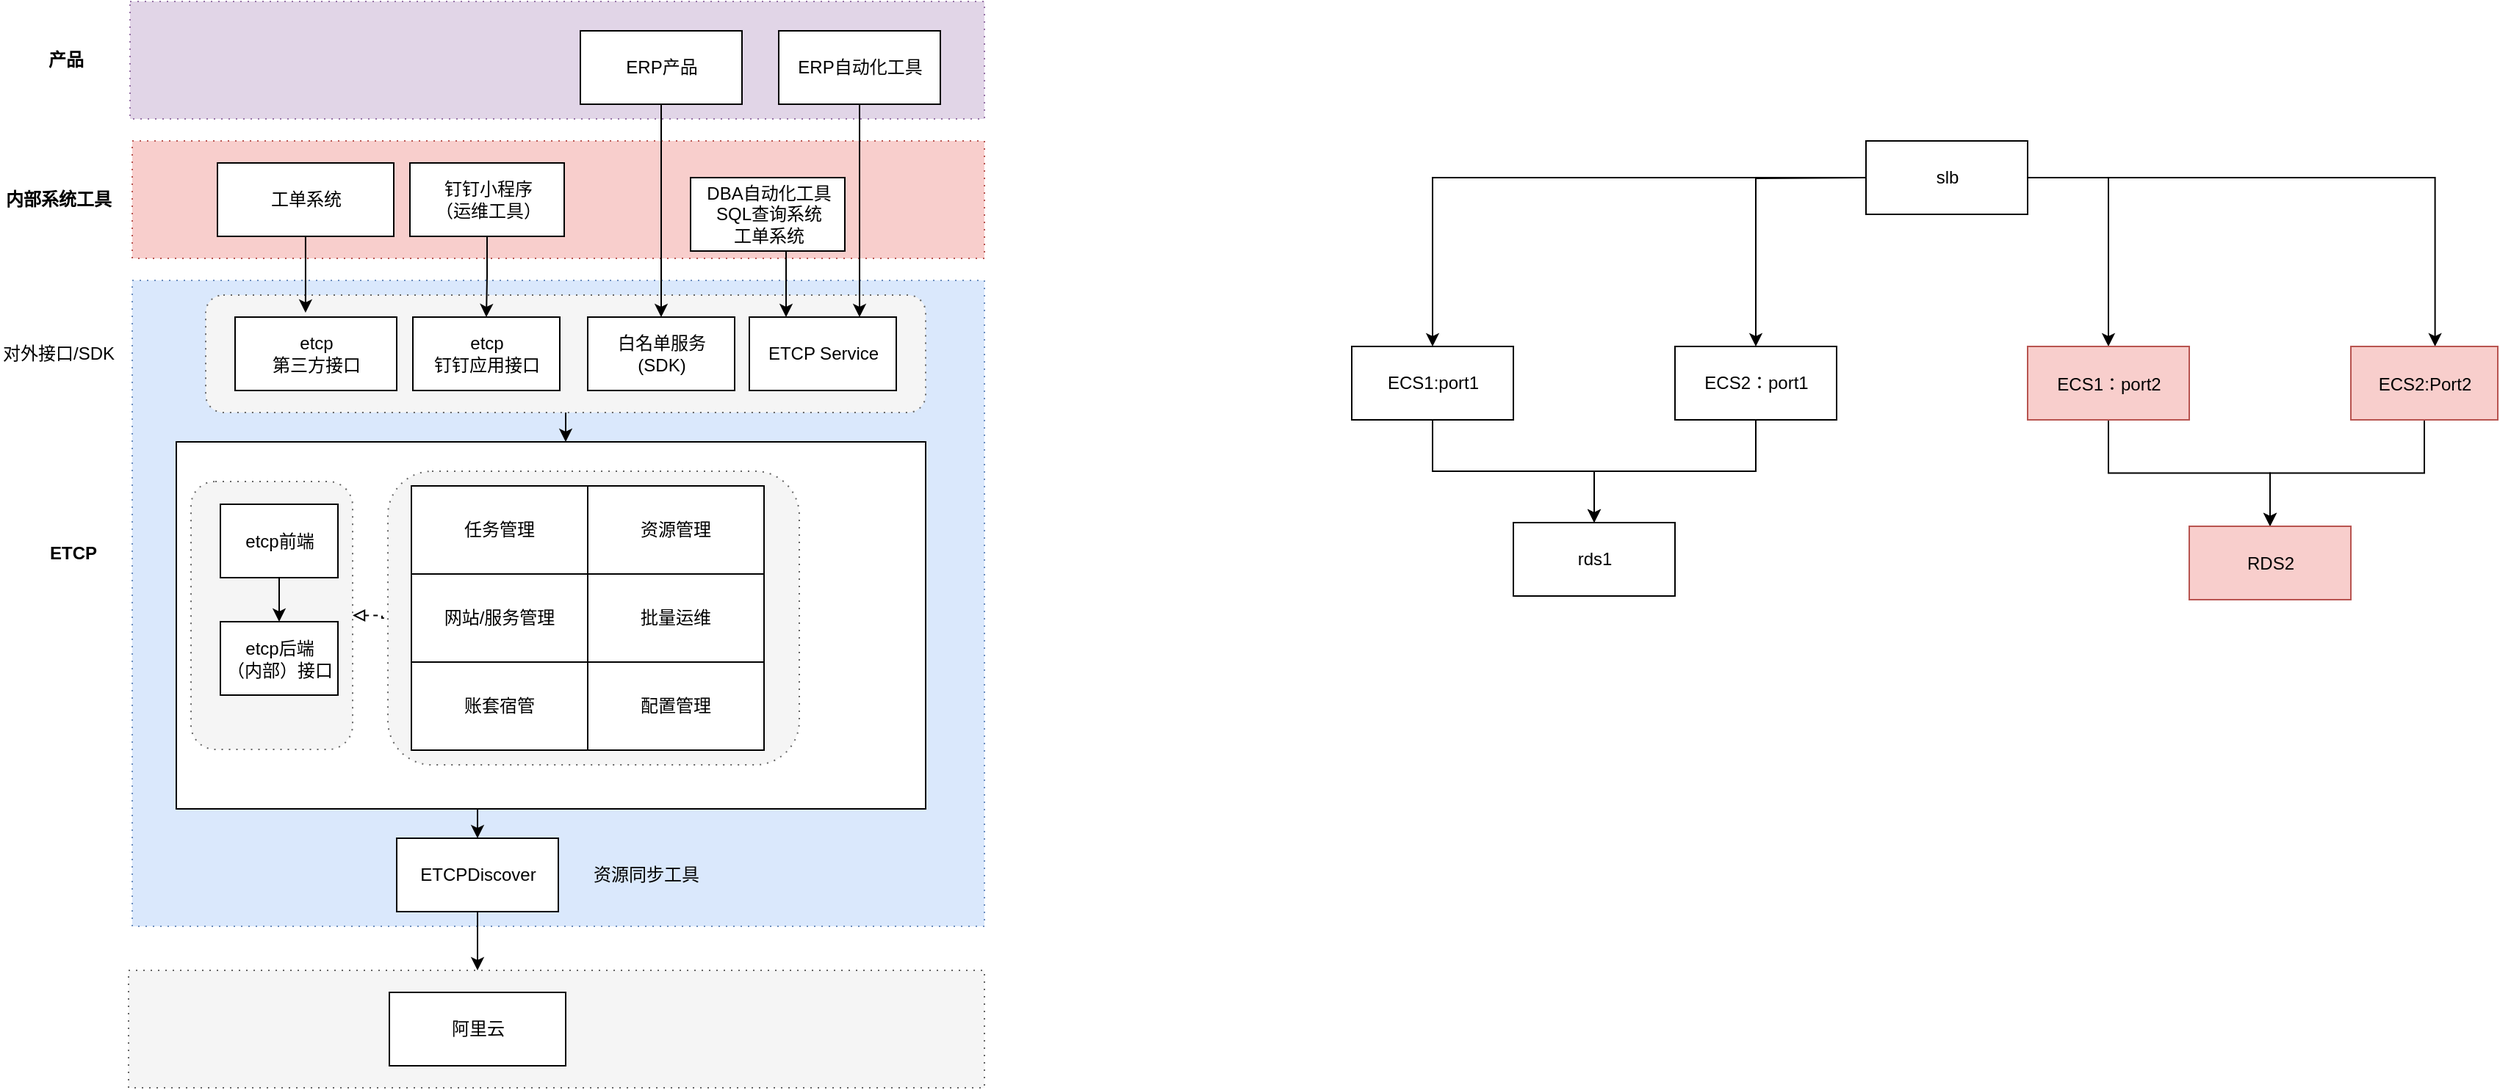 <mxfile version="20.3.3" type="github" pages="6">
  <diagram id="htmeLqwJ6XCEHbkCq5V3" name="ETCP">
    <mxGraphModel dx="1662" dy="828" grid="1" gridSize="10" guides="1" tooltips="1" connect="1" arrows="1" fold="1" page="1" pageScale="1" pageWidth="827" pageHeight="1169" math="0" shadow="0">
      <root>
        <mxCell id="0" />
        <mxCell id="1" parent="0" />
        <mxCell id="ktv5Dk--J9mmadSsyUNn-1" value="" style="shape=ext;rounded=0;html=1;whiteSpace=wrap;dashed=1;dashPattern=1 4;fillColor=#e1d5e7;strokeColor=#9673a6;shadow=0;glass=0;comic=0;" parent="1" vertex="1">
          <mxGeometry x="108.5" y="40" width="581.5" height="80" as="geometry" />
        </mxCell>
        <mxCell id="K_YEggPM4aeHbvqHOX8R-69" value="" style="shape=ext;rounded=0;html=1;whiteSpace=wrap;dashed=1;dashPattern=1 4;fillColor=#f8cecc;strokeColor=#b85450;shadow=0;glass=0;comic=0;" parent="1" vertex="1">
          <mxGeometry x="110" y="135" width="580" height="80" as="geometry" />
        </mxCell>
        <mxCell id="K_YEggPM4aeHbvqHOX8R-56" value="" style="shape=ext;rounded=0;html=1;whiteSpace=wrap;dashed=1;dashPattern=1 4;fillColor=#dae8fc;strokeColor=#6c8ebf;comic=0;shadow=0;" parent="1" vertex="1">
          <mxGeometry x="110" y="230" width="580" height="440" as="geometry" />
        </mxCell>
        <mxCell id="K_YEggPM4aeHbvqHOX8R-50" value="" style="html=1;" parent="1" vertex="1">
          <mxGeometry x="140" y="340" width="510" height="250" as="geometry" />
        </mxCell>
        <mxCell id="K_YEggPM4aeHbvqHOX8R-49" value="" style="shape=ext;rounded=1;html=1;whiteSpace=wrap;dashed=1;dashPattern=1 4;fillColor=#f5f5f5;strokeColor=#666666;fontColor=#333333;" parent="1" vertex="1">
          <mxGeometry x="284" y="360" width="280" height="200" as="geometry" />
        </mxCell>
        <mxCell id="K_YEggPM4aeHbvqHOX8R-62" style="edgeStyle=orthogonalEdgeStyle;rounded=0;orthogonalLoop=1;jettySize=auto;html=1;entryX=0;entryY=0.5;entryDx=0;entryDy=0;startArrow=block;startFill=0;endArrow=none;endFill=0;dashed=1;" parent="1" source="K_YEggPM4aeHbvqHOX8R-48" target="K_YEggPM4aeHbvqHOX8R-49" edge="1">
          <mxGeometry relative="1" as="geometry" />
        </mxCell>
        <mxCell id="K_YEggPM4aeHbvqHOX8R-48" value="" style="shape=ext;rounded=1;html=1;whiteSpace=wrap;dashed=1;dashPattern=1 4;fillColor=#f5f5f5;strokeColor=#666666;fontColor=#333333;" parent="1" vertex="1">
          <mxGeometry x="150" y="367" width="110" height="182.5" as="geometry" />
        </mxCell>
        <mxCell id="K_YEggPM4aeHbvqHOX8R-18" value="" style="shape=ext;rounded=0;html=1;whiteSpace=wrap;dashed=1;dashPattern=1 4;fillColor=#f5f5f5;strokeColor=#666666;shadow=0;glass=0;comic=0;fontColor=#333333;" parent="1" vertex="1">
          <mxGeometry x="107.5" y="700" width="582.5" height="80" as="geometry" />
        </mxCell>
        <mxCell id="K_YEggPM4aeHbvqHOX8R-19" style="edgeStyle=orthogonalEdgeStyle;rounded=0;orthogonalLoop=1;jettySize=auto;html=1;" parent="1" source="K_YEggPM4aeHbvqHOX8R-4" edge="1">
          <mxGeometry relative="1" as="geometry">
            <mxPoint x="345" y="700" as="targetPoint" />
          </mxGeometry>
        </mxCell>
        <mxCell id="K_YEggPM4aeHbvqHOX8R-58" style="edgeStyle=orthogonalEdgeStyle;rounded=0;orthogonalLoop=1;jettySize=auto;html=1;entryX=0.456;entryY=1;entryDx=0;entryDy=0;entryPerimeter=0;startArrow=classic;startFill=1;endArrow=none;endFill=0;" parent="1" source="K_YEggPM4aeHbvqHOX8R-4" target="K_YEggPM4aeHbvqHOX8R-50" edge="1">
          <mxGeometry relative="1" as="geometry" />
        </mxCell>
        <mxCell id="K_YEggPM4aeHbvqHOX8R-4" value="ETCPDiscover" style="html=1;" parent="1" vertex="1">
          <mxGeometry x="290" y="610" width="110" height="50" as="geometry" />
        </mxCell>
        <mxCell id="K_YEggPM4aeHbvqHOX8R-9" value="阿里云" style="html=1;" parent="1" vertex="1">
          <mxGeometry x="285" y="715" width="120" height="50" as="geometry" />
        </mxCell>
        <mxCell id="K_YEggPM4aeHbvqHOX8R-11" value="工单系统" style="html=1;" parent="1" vertex="1">
          <mxGeometry x="168" y="150" width="120" height="50" as="geometry" />
        </mxCell>
        <mxCell id="K_YEggPM4aeHbvqHOX8R-13" value="钉钉小程序&lt;br&gt;（运维工具）" style="html=1;" parent="1" vertex="1">
          <mxGeometry x="299" y="150" width="105" height="50" as="geometry" />
        </mxCell>
        <mxCell id="K_YEggPM4aeHbvqHOX8R-22" value="资源同步工具" style="text;html=1;strokeColor=none;fillColor=none;align=center;verticalAlign=middle;whiteSpace=wrap;rounded=0;" parent="1" vertex="1">
          <mxGeometry x="420" y="624.5" width="80" height="20" as="geometry" />
        </mxCell>
        <mxCell id="K_YEggPM4aeHbvqHOX8R-23" value="内部系统工具" style="text;html=1;strokeColor=none;fillColor=none;align=center;verticalAlign=middle;whiteSpace=wrap;rounded=0;fontStyle=1" parent="1" vertex="1">
          <mxGeometry x="20" y="165" width="80" height="20" as="geometry" />
        </mxCell>
        <mxCell id="K_YEggPM4aeHbvqHOX8R-24" value="账套宿管" style="rounded=0;whiteSpace=wrap;html=1;" parent="1" vertex="1">
          <mxGeometry x="300" y="490" width="120" height="60" as="geometry" />
        </mxCell>
        <mxCell id="K_YEggPM4aeHbvqHOX8R-25" value="网站/服务管理" style="rounded=0;whiteSpace=wrap;html=1;" parent="1" vertex="1">
          <mxGeometry x="300" y="430" width="120" height="60" as="geometry" />
        </mxCell>
        <mxCell id="K_YEggPM4aeHbvqHOX8R-26" value="任务管理" style="rounded=0;whiteSpace=wrap;html=1;" parent="1" vertex="1">
          <mxGeometry x="300" y="370" width="120" height="60" as="geometry" />
        </mxCell>
        <mxCell id="K_YEggPM4aeHbvqHOX8R-27" value="批量运维" style="rounded=0;whiteSpace=wrap;html=1;" parent="1" vertex="1">
          <mxGeometry x="420" y="430" width="120" height="60" as="geometry" />
        </mxCell>
        <mxCell id="K_YEggPM4aeHbvqHOX8R-28" value="配置管理" style="rounded=0;whiteSpace=wrap;html=1;" parent="1" vertex="1">
          <mxGeometry x="420" y="490" width="120" height="60" as="geometry" />
        </mxCell>
        <mxCell id="K_YEggPM4aeHbvqHOX8R-32" value="ERP产品" style="html=1;" parent="1" vertex="1">
          <mxGeometry x="415" y="60" width="110" height="50" as="geometry" />
        </mxCell>
        <mxCell id="K_YEggPM4aeHbvqHOX8R-34" value="资源管理" style="rounded=0;whiteSpace=wrap;html=1;" parent="1" vertex="1">
          <mxGeometry x="420" y="370" width="120" height="60" as="geometry" />
        </mxCell>
        <mxCell id="K_YEggPM4aeHbvqHOX8R-45" value="etcp后端&lt;br&gt;（内部）接口" style="html=1;" parent="1" vertex="1">
          <mxGeometry x="170" y="462.5" width="80" height="50" as="geometry" />
        </mxCell>
        <mxCell id="K_YEggPM4aeHbvqHOX8R-47" style="edgeStyle=orthogonalEdgeStyle;rounded=0;orthogonalLoop=1;jettySize=auto;html=1;entryX=0.5;entryY=0;entryDx=0;entryDy=0;" parent="1" source="K_YEggPM4aeHbvqHOX8R-46" target="K_YEggPM4aeHbvqHOX8R-45" edge="1">
          <mxGeometry relative="1" as="geometry" />
        </mxCell>
        <mxCell id="K_YEggPM4aeHbvqHOX8R-46" value="etcp前端" style="html=1;" parent="1" vertex="1">
          <mxGeometry x="170" y="382.5" width="80" height="50" as="geometry" />
        </mxCell>
        <mxCell id="K_YEggPM4aeHbvqHOX8R-65" style="edgeStyle=orthogonalEdgeStyle;rounded=0;orthogonalLoop=1;jettySize=auto;html=1;startArrow=none;startFill=0;endArrow=classic;endFill=1;" parent="1" source="K_YEggPM4aeHbvqHOX8R-52" edge="1">
          <mxGeometry relative="1" as="geometry">
            <mxPoint x="405" y="340" as="targetPoint" />
          </mxGeometry>
        </mxCell>
        <mxCell id="K_YEggPM4aeHbvqHOX8R-52" value="" style="shape=ext;rounded=1;html=1;whiteSpace=wrap;dashed=1;dashPattern=1 4;fillColor=#f5f5f5;strokeColor=#666666;fontColor=#333333;" parent="1" vertex="1">
          <mxGeometry x="160" y="240" width="490" height="80" as="geometry" />
        </mxCell>
        <mxCell id="K_YEggPM4aeHbvqHOX8R-53" value="etcp&lt;br&gt;第三方接口" style="html=1;" parent="1" vertex="1">
          <mxGeometry x="180" y="255" width="110" height="50" as="geometry" />
        </mxCell>
        <mxCell id="K_YEggPM4aeHbvqHOX8R-54" value="etcp&lt;br&gt;钉钉应用接口" style="html=1;" parent="1" vertex="1">
          <mxGeometry x="301" y="255" width="100" height="50" as="geometry" />
        </mxCell>
        <mxCell id="K_YEggPM4aeHbvqHOX8R-60" style="edgeStyle=orthogonalEdgeStyle;rounded=0;orthogonalLoop=1;jettySize=auto;html=1;entryX=0.5;entryY=1;entryDx=0;entryDy=0;startArrow=classic;startFill=1;endArrow=none;endFill=0;" parent="1" source="K_YEggPM4aeHbvqHOX8R-55" target="K_YEggPM4aeHbvqHOX8R-32" edge="1">
          <mxGeometry relative="1" as="geometry" />
        </mxCell>
        <mxCell id="K_YEggPM4aeHbvqHOX8R-55" value="白名单服务&lt;br&gt;(SDK)" style="html=1;" parent="1" vertex="1">
          <mxGeometry x="420" y="255" width="100" height="50" as="geometry" />
        </mxCell>
        <mxCell id="K_YEggPM4aeHbvqHOX8R-12" style="edgeStyle=orthogonalEdgeStyle;rounded=0;orthogonalLoop=1;jettySize=auto;html=1;entryX=0.436;entryY=-0.06;entryDx=0;entryDy=0;entryPerimeter=0;" parent="1" source="K_YEggPM4aeHbvqHOX8R-11" target="K_YEggPM4aeHbvqHOX8R-53" edge="1">
          <mxGeometry relative="1" as="geometry">
            <mxPoint x="235" y="260" as="targetPoint" />
          </mxGeometry>
        </mxCell>
        <mxCell id="K_YEggPM4aeHbvqHOX8R-14" style="edgeStyle=orthogonalEdgeStyle;rounded=0;orthogonalLoop=1;jettySize=auto;html=1;entryX=0.5;entryY=0;entryDx=0;entryDy=0;" parent="1" source="K_YEggPM4aeHbvqHOX8R-13" target="K_YEggPM4aeHbvqHOX8R-54" edge="1">
          <mxGeometry relative="1" as="geometry">
            <mxPoint x="320" y="260" as="targetPoint" />
          </mxGeometry>
        </mxCell>
        <mxCell id="K_YEggPM4aeHbvqHOX8R-66" value="&lt;br&gt;ETCP" style="text;html=1;strokeColor=none;fillColor=none;align=center;verticalAlign=middle;whiteSpace=wrap;rounded=0;fontStyle=1" parent="1" vertex="1">
          <mxGeometry x="20" y="397.5" width="100" height="20" as="geometry" />
        </mxCell>
        <mxCell id="K_YEggPM4aeHbvqHOX8R-21" value="对外接口/SDK" style="text;html=1;strokeColor=none;fillColor=none;align=center;verticalAlign=middle;whiteSpace=wrap;rounded=0;" parent="1" vertex="1">
          <mxGeometry x="20" y="270" width="80" height="20" as="geometry" />
        </mxCell>
        <mxCell id="ktv5Dk--J9mmadSsyUNn-2" value="产品" style="text;html=1;strokeColor=none;fillColor=none;align=center;verticalAlign=middle;whiteSpace=wrap;rounded=0;fontStyle=1" parent="1" vertex="1">
          <mxGeometry x="20" y="70" width="90" height="20" as="geometry" />
        </mxCell>
        <mxCell id="sBhc47r2lP72-oJcvoyP-1" value="ETCP Service" style="html=1;" parent="1" vertex="1">
          <mxGeometry x="530" y="255" width="100" height="50" as="geometry" />
        </mxCell>
        <mxCell id="sBhc47r2lP72-oJcvoyP-4" style="edgeStyle=orthogonalEdgeStyle;rounded=0;orthogonalLoop=1;jettySize=auto;html=1;entryX=0.25;entryY=0;entryDx=0;entryDy=0;exitX=0.438;exitY=0.98;exitDx=0;exitDy=0;exitPerimeter=0;" parent="1" source="sBhc47r2lP72-oJcvoyP-7" target="sBhc47r2lP72-oJcvoyP-1" edge="1">
          <mxGeometry relative="1" as="geometry">
            <Array as="points">
              <mxPoint x="555" y="209" />
            </Array>
          </mxGeometry>
        </mxCell>
        <mxCell id="sBhc47r2lP72-oJcvoyP-5" style="edgeStyle=orthogonalEdgeStyle;rounded=0;orthogonalLoop=1;jettySize=auto;html=1;exitX=0.5;exitY=1;exitDx=0;exitDy=0;entryX=0.75;entryY=0;entryDx=0;entryDy=0;" parent="1" source="sBhc47r2lP72-oJcvoyP-8" target="sBhc47r2lP72-oJcvoyP-1" edge="1">
          <mxGeometry relative="1" as="geometry" />
        </mxCell>
        <mxCell id="sBhc47r2lP72-oJcvoyP-7" value="DBA自动化工具&lt;br&gt;SQL查询系统&lt;br&gt;工单系统" style="html=1;" parent="1" vertex="1">
          <mxGeometry x="490" y="160" width="105" height="50" as="geometry" />
        </mxCell>
        <mxCell id="sBhc47r2lP72-oJcvoyP-8" value="ERP自动化工具" style="html=1;" parent="1" vertex="1">
          <mxGeometry x="550" y="60" width="110" height="50" as="geometry" />
        </mxCell>
        <mxCell id="WV1sv9flYi-djZsiG2pM-7" style="edgeStyle=orthogonalEdgeStyle;rounded=0;orthogonalLoop=1;jettySize=auto;html=1;" parent="1" source="sBhc47r2lP72-oJcvoyP-10" target="WV1sv9flYi-djZsiG2pM-5" edge="1">
          <mxGeometry relative="1" as="geometry" />
        </mxCell>
        <mxCell id="sBhc47r2lP72-oJcvoyP-10" value="ECS1:port1" style="html=1;strokeColor=#000000;" parent="1" vertex="1">
          <mxGeometry x="940" y="275" width="110" height="50" as="geometry" />
        </mxCell>
        <mxCell id="WV1sv9flYi-djZsiG2pM-3" style="edgeStyle=orthogonalEdgeStyle;rounded=0;orthogonalLoop=1;jettySize=auto;html=1;exitX=0;exitY=0.5;exitDx=0;exitDy=0;" parent="1" source="WV1sv9flYi-djZsiG2pM-1" target="sBhc47r2lP72-oJcvoyP-10" edge="1">
          <mxGeometry relative="1" as="geometry" />
        </mxCell>
        <mxCell id="WV1sv9flYi-djZsiG2pM-4" style="edgeStyle=orthogonalEdgeStyle;rounded=0;orthogonalLoop=1;jettySize=auto;html=1;entryX=0.5;entryY=0;entryDx=0;entryDy=0;" parent="1" target="WV1sv9flYi-djZsiG2pM-2" edge="1">
          <mxGeometry relative="1" as="geometry">
            <mxPoint x="1290" y="160" as="sourcePoint" />
          </mxGeometry>
        </mxCell>
        <mxCell id="WV1sv9flYi-djZsiG2pM-17" style="edgeStyle=orthogonalEdgeStyle;rounded=0;orthogonalLoop=1;jettySize=auto;html=1;entryX=0.573;entryY=0;entryDx=0;entryDy=0;entryPerimeter=0;" parent="1" source="WV1sv9flYi-djZsiG2pM-1" target="WV1sv9flYi-djZsiG2pM-15" edge="1">
          <mxGeometry relative="1" as="geometry" />
        </mxCell>
        <mxCell id="WV1sv9flYi-djZsiG2pM-18" style="edgeStyle=orthogonalEdgeStyle;rounded=0;orthogonalLoop=1;jettySize=auto;html=1;entryX=0.5;entryY=0;entryDx=0;entryDy=0;exitX=1;exitY=0.5;exitDx=0;exitDy=0;" parent="1" source="WV1sv9flYi-djZsiG2pM-1" target="WV1sv9flYi-djZsiG2pM-10" edge="1">
          <mxGeometry relative="1" as="geometry" />
        </mxCell>
        <mxCell id="WV1sv9flYi-djZsiG2pM-1" value="slb" style="html=1;strokeColor=#000000;" parent="1" vertex="1">
          <mxGeometry x="1290" y="135" width="110" height="50" as="geometry" />
        </mxCell>
        <mxCell id="WV1sv9flYi-djZsiG2pM-8" style="edgeStyle=orthogonalEdgeStyle;rounded=0;orthogonalLoop=1;jettySize=auto;html=1;entryX=0.5;entryY=0;entryDx=0;entryDy=0;" parent="1" source="WV1sv9flYi-djZsiG2pM-2" target="WV1sv9flYi-djZsiG2pM-5" edge="1">
          <mxGeometry relative="1" as="geometry" />
        </mxCell>
        <mxCell id="WV1sv9flYi-djZsiG2pM-2" value="ECS2：port1" style="html=1;strokeColor=#000000;" parent="1" vertex="1">
          <mxGeometry x="1160" y="275" width="110" height="50" as="geometry" />
        </mxCell>
        <mxCell id="WV1sv9flYi-djZsiG2pM-5" value="rds1" style="html=1;strokeColor=#000000;" parent="1" vertex="1">
          <mxGeometry x="1050" y="395" width="110" height="50" as="geometry" />
        </mxCell>
        <mxCell id="WV1sv9flYi-djZsiG2pM-9" style="edgeStyle=orthogonalEdgeStyle;rounded=0;orthogonalLoop=1;jettySize=auto;html=1;" parent="1" source="WV1sv9flYi-djZsiG2pM-10" target="WV1sv9flYi-djZsiG2pM-16" edge="1">
          <mxGeometry relative="1" as="geometry" />
        </mxCell>
        <mxCell id="WV1sv9flYi-djZsiG2pM-10" value="&lt;div style=&quot;text-align: left ; line-height: 1.75 ; font-size: 14px&quot;&gt;&lt;span style=&quot;font-size: 12px ; text-align: center&quot;&gt;ECS1：port2&lt;/span&gt;&lt;br&gt;&lt;/div&gt;" style="html=1;strokeColor=#b85450;fillColor=#f8cecc;" parent="1" vertex="1">
          <mxGeometry x="1400" y="275" width="110" height="50" as="geometry" />
        </mxCell>
        <mxCell id="WV1sv9flYi-djZsiG2pM-14" style="edgeStyle=orthogonalEdgeStyle;rounded=0;orthogonalLoop=1;jettySize=auto;html=1;entryX=0.5;entryY=0;entryDx=0;entryDy=0;" parent="1" source="WV1sv9flYi-djZsiG2pM-15" target="WV1sv9flYi-djZsiG2pM-16" edge="1">
          <mxGeometry relative="1" as="geometry" />
        </mxCell>
        <mxCell id="WV1sv9flYi-djZsiG2pM-15" value="&lt;div style=&quot;text-align: left ; line-height: 1.75 ; font-size: 14px&quot;&gt;&lt;span style=&quot;font-size: 12px ; text-align: center&quot;&gt;ECS2:Port2&lt;/span&gt;&lt;/div&gt;" style="html=1;strokeColor=#b85450;fillColor=#f8cecc;" parent="1" vertex="1">
          <mxGeometry x="1620" y="275" width="100" height="50" as="geometry" />
        </mxCell>
        <mxCell id="WV1sv9flYi-djZsiG2pM-16" value="RDS2" style="html=1;strokeColor=#b85450;fillColor=#f8cecc;" parent="1" vertex="1">
          <mxGeometry x="1510" y="397.5" width="110" height="50" as="geometry" />
        </mxCell>
      </root>
    </mxGraphModel>
  </diagram>
  <diagram id="5QgLLwVbdsIYG4O5cvEK" name="KMS&amp;授权中心">
    <mxGraphModel dx="2489" dy="828" grid="1" gridSize="10" guides="1" tooltips="1" connect="1" arrows="1" fold="1" page="1" pageScale="1" pageWidth="827" pageHeight="1169" math="0" shadow="0">
      <root>
        <mxCell id="PpDHafNiyL68I6umukkp-0" />
        <mxCell id="PpDHafNiyL68I6umukkp-1" parent="PpDHafNiyL68I6umukkp-0" />
        <mxCell id="3ltG5gobL0OrGRl747H4-42" value="" style="group" parent="PpDHafNiyL68I6umukkp-1" vertex="1" connectable="0">
          <mxGeometry x="90" y="77.5" width="480" height="382.5" as="geometry" />
        </mxCell>
        <mxCell id="3ltG5gobL0OrGRl747H4-0" value="" style="shape=ext;rounded=0;html=1;whiteSpace=wrap;" parent="3ltG5gobL0OrGRl747H4-42" vertex="1">
          <mxGeometry y="197.5" width="480" height="185" as="geometry" />
        </mxCell>
        <mxCell id="PpDHafNiyL68I6umukkp-2" value="KMS" style="html=1;rounded=0;shadow=0;glass=0;comic=0;" parent="3ltG5gobL0OrGRl747H4-42" vertex="1">
          <mxGeometry x="185" y="217.5" width="110" height="50" as="geometry" />
        </mxCell>
        <mxCell id="Xs8qptmTBdbmmRF9weHH-4" style="edgeStyle=orthogonalEdgeStyle;rounded=0;orthogonalLoop=1;jettySize=auto;html=1;entryX=0.5;entryY=0;entryDx=0;entryDy=0;exitX=0.5;exitY=1;exitDx=0;exitDy=0;" parent="3ltG5gobL0OrGRl747H4-42" source="Xs8qptmTBdbmmRF9weHH-3" target="PpDHafNiyL68I6umukkp-2" edge="1">
          <mxGeometry relative="1" as="geometry">
            <mxPoint x="305" y="162.5" as="sourcePoint" />
          </mxGeometry>
        </mxCell>
        <mxCell id="Xs8qptmTBdbmmRF9weHH-1" value="" style="shape=datastore;whiteSpace=wrap;html=1;" parent="3ltG5gobL0OrGRl747H4-42" vertex="1">
          <mxGeometry x="210" y="307.5" width="60" height="60" as="geometry" />
        </mxCell>
        <mxCell id="Xs8qptmTBdbmmRF9weHH-2" style="edgeStyle=orthogonalEdgeStyle;rounded=0;orthogonalLoop=1;jettySize=auto;html=1;" parent="3ltG5gobL0OrGRl747H4-42" source="PpDHafNiyL68I6umukkp-2" target="Xs8qptmTBdbmmRF9weHH-1" edge="1">
          <mxGeometry relative="1" as="geometry" />
        </mxCell>
        <mxCell id="3ltG5gobL0OrGRl747H4-44" value="" style="group" parent="3ltG5gobL0OrGRl747H4-42" vertex="1" connectable="0">
          <mxGeometry width="480" height="165" as="geometry" />
        </mxCell>
        <mxCell id="Xs8qptmTBdbmmRF9weHH-3" value="" style="shape=ext;rounded=0;html=1;whiteSpace=wrap;" parent="3ltG5gobL0OrGRl747H4-44" vertex="1">
          <mxGeometry width="480" height="165" as="geometry" />
        </mxCell>
        <mxCell id="3ltG5gobL0OrGRl747H4-13" value="" style="group" parent="3ltG5gobL0OrGRl747H4-44" vertex="1" connectable="0">
          <mxGeometry x="10" y="20" width="430" height="130" as="geometry" />
        </mxCell>
        <mxCell id="3ltG5gobL0OrGRl747H4-10" value="" style="html=1;" parent="3ltG5gobL0OrGRl747H4-13" vertex="1">
          <mxGeometry width="270" height="130" as="geometry" />
        </mxCell>
        <mxCell id="PpDHafNiyL68I6umukkp-3" value="ERP_func1" style="html=1;rounded=0;shadow=0;glass=0;comic=0;" parent="3ltG5gobL0OrGRl747H4-13" vertex="1">
          <mxGeometry x="20" y="10" width="110" height="50" as="geometry" />
        </mxCell>
        <mxCell id="3ltG5gobL0OrGRl747H4-4" value="ERP_func2" style="html=1;rounded=0;shadow=0;glass=0;comic=0;" parent="3ltG5gobL0OrGRl747H4-13" vertex="1">
          <mxGeometry x="140" y="10" width="110" height="50" as="geometry" />
        </mxCell>
        <mxCell id="3ltG5gobL0OrGRl747H4-5" value="ERP_func3" style="html=1;rounded=0;shadow=0;glass=0;comic=0;" parent="3ltG5gobL0OrGRl747H4-13" vertex="1">
          <mxGeometry x="20" y="70" width="110" height="50" as="geometry" />
        </mxCell>
        <mxCell id="3ltG5gobL0OrGRl747H4-6" value="ERP_func4" style="html=1;rounded=0;shadow=0;glass=0;comic=0;" parent="3ltG5gobL0OrGRl747H4-13" vertex="1">
          <mxGeometry x="140" y="70" width="110" height="50" as="geometry" />
        </mxCell>
        <mxCell id="3ltG5gobL0OrGRl747H4-25" value="" style="group" parent="3ltG5gobL0OrGRl747H4-13" vertex="1" connectable="0">
          <mxGeometry x="290" width="140" height="130" as="geometry" />
        </mxCell>
        <mxCell id="3ltG5gobL0OrGRl747H4-11" value="" style="html=1;" parent="3ltG5gobL0OrGRl747H4-25" vertex="1">
          <mxGeometry width="140" height="130" as="geometry" />
        </mxCell>
        <mxCell id="3ltG5gobL0OrGRl747H4-7" value="apolo" style="html=1;" parent="3ltG5gobL0OrGRl747H4-25" vertex="1">
          <mxGeometry x="15" y="10" width="110" height="50" as="geometry" />
        </mxCell>
        <mxCell id="3ltG5gobL0OrGRl747H4-8" value="其他内部系统" style="html=1;" parent="3ltG5gobL0OrGRl747H4-25" vertex="1">
          <mxGeometry x="15" y="70" width="110" height="50" as="geometry" />
        </mxCell>
        <mxCell id="3ltG5gobL0OrGRl747H4-70" value="" style="group" parent="PpDHafNiyL68I6umukkp-1" vertex="1" connectable="0">
          <mxGeometry x="60" y="560" width="580" height="410" as="geometry" />
        </mxCell>
        <mxCell id="3ltG5gobL0OrGRl747H4-1" value="" style="shape=ext;rounded=0;html=1;whiteSpace=wrap;" parent="3ltG5gobL0OrGRl747H4-70" vertex="1">
          <mxGeometry y="200" width="580" height="210" as="geometry" />
        </mxCell>
        <mxCell id="Xs8qptmTBdbmmRF9weHH-6" value="" style="shape=ext;rounded=0;html=1;whiteSpace=wrap;strokeColor=#000000;" parent="3ltG5gobL0OrGRl747H4-70" vertex="1">
          <mxGeometry width="580" height="180" as="geometry" />
        </mxCell>
        <mxCell id="Xs8qptmTBdbmmRF9weHH-8" value="KMS_func1" style="html=1;rounded=0;shadow=0;glass=0;comic=0;" parent="3ltG5gobL0OrGRl747H4-70" vertex="1">
          <mxGeometry x="165" y="230" width="110" height="50" as="geometry" />
        </mxCell>
        <mxCell id="Xs8qptmTBdbmmRF9weHH-11" value="" style="shape=datastore;whiteSpace=wrap;html=1;" parent="3ltG5gobL0OrGRl747H4-70" vertex="1">
          <mxGeometry x="275" y="330" width="60" height="60" as="geometry" />
        </mxCell>
        <mxCell id="Xs8qptmTBdbmmRF9weHH-13" style="rounded=0;orthogonalLoop=1;jettySize=auto;html=1;entryX=0.728;entryY=0.044;entryDx=0;entryDy=0;entryPerimeter=0;" parent="3ltG5gobL0OrGRl747H4-70" source="Xs8qptmTBdbmmRF9weHH-12" target="Xs8qptmTBdbmmRF9weHH-11" edge="1">
          <mxGeometry relative="1" as="geometry" />
        </mxCell>
        <mxCell id="Xs8qptmTBdbmmRF9weHH-12" value="KMS_func2" style="html=1;rounded=0;shadow=0;glass=0;comic=0;" parent="3ltG5gobL0OrGRl747H4-70" vertex="1">
          <mxGeometry x="315" y="230" width="110" height="50" as="geometry" />
        </mxCell>
        <mxCell id="3ltG5gobL0OrGRl747H4-62" value="" style="group" parent="3ltG5gobL0OrGRl747H4-70" vertex="1" connectable="0">
          <mxGeometry x="10" y="7.5" width="550" height="165" as="geometry" />
        </mxCell>
        <mxCell id="3ltG5gobL0OrGRl747H4-45" value="" style="group" parent="3ltG5gobL0OrGRl747H4-62" vertex="1" connectable="0">
          <mxGeometry width="400" height="165" as="geometry" />
        </mxCell>
        <mxCell id="3ltG5gobL0OrGRl747H4-46" value="" style="shape=ext;rounded=0;html=1;whiteSpace=wrap;" parent="3ltG5gobL0OrGRl747H4-45" vertex="1">
          <mxGeometry width="400" height="165" as="geometry" />
        </mxCell>
        <mxCell id="3ltG5gobL0OrGRl747H4-47" value="" style="group" parent="3ltG5gobL0OrGRl747H4-45" vertex="1" connectable="0">
          <mxGeometry x="8.333" y="20" width="358.333" height="130" as="geometry" />
        </mxCell>
        <mxCell id="3ltG5gobL0OrGRl747H4-48" value="" style="html=1;" parent="3ltG5gobL0OrGRl747H4-47" vertex="1">
          <mxGeometry width="225" height="130" as="geometry" />
        </mxCell>
        <mxCell id="3ltG5gobL0OrGRl747H4-49" value="ERP_func1" style="html=1;rounded=0;shadow=0;glass=0;comic=0;" parent="3ltG5gobL0OrGRl747H4-47" vertex="1">
          <mxGeometry x="16.667" y="10" width="91.667" height="50" as="geometry" />
        </mxCell>
        <mxCell id="3ltG5gobL0OrGRl747H4-50" value="ERP_func2" style="html=1;rounded=0;shadow=0;glass=0;comic=0;" parent="3ltG5gobL0OrGRl747H4-47" vertex="1">
          <mxGeometry x="116.667" y="10" width="91.667" height="50" as="geometry" />
        </mxCell>
        <mxCell id="3ltG5gobL0OrGRl747H4-51" value="ERP_func3" style="html=1;rounded=0;shadow=0;glass=0;comic=0;" parent="3ltG5gobL0OrGRl747H4-47" vertex="1">
          <mxGeometry x="16.667" y="70" width="91.667" height="50" as="geometry" />
        </mxCell>
        <mxCell id="3ltG5gobL0OrGRl747H4-52" value="ERP_func4" style="html=1;rounded=0;shadow=0;glass=0;comic=0;" parent="3ltG5gobL0OrGRl747H4-47" vertex="1">
          <mxGeometry x="116.667" y="70" width="91.667" height="50" as="geometry" />
        </mxCell>
        <mxCell id="3ltG5gobL0OrGRl747H4-53" value="" style="group" parent="3ltG5gobL0OrGRl747H4-47" vertex="1" connectable="0">
          <mxGeometry x="241.667" width="116.667" height="130" as="geometry" />
        </mxCell>
        <mxCell id="3ltG5gobL0OrGRl747H4-54" value="" style="html=1;" parent="3ltG5gobL0OrGRl747H4-53" vertex="1">
          <mxGeometry width="116.667" height="130" as="geometry" />
        </mxCell>
        <mxCell id="3ltG5gobL0OrGRl747H4-55" value="apollo" style="html=1;" parent="3ltG5gobL0OrGRl747H4-53" vertex="1">
          <mxGeometry x="12.5" y="10" width="91.667" height="50" as="geometry" />
        </mxCell>
        <mxCell id="3ltG5gobL0OrGRl747H4-56" value="其他内部系统" style="html=1;" parent="3ltG5gobL0OrGRl747H4-53" vertex="1">
          <mxGeometry x="12.5" y="70" width="91.667" height="50" as="geometry" />
        </mxCell>
        <mxCell id="3ltG5gobL0OrGRl747H4-61" value="" style="group" parent="3ltG5gobL0OrGRl747H4-62" vertex="1" connectable="0">
          <mxGeometry x="420" y="5" width="130" height="155" as="geometry" />
        </mxCell>
        <mxCell id="3ltG5gobL0OrGRl747H4-58" value="" style="html=1;" parent="3ltG5gobL0OrGRl747H4-61" vertex="1">
          <mxGeometry width="130" height="155" as="geometry" />
        </mxCell>
        <mxCell id="3ltG5gobL0OrGRl747H4-59" value="ERP_func5" style="html=1;rounded=0;shadow=0;glass=0;comic=0;" parent="3ltG5gobL0OrGRl747H4-61" vertex="1">
          <mxGeometry x="12.581" y="20" width="92.258" height="50" as="geometry" />
        </mxCell>
        <mxCell id="3ltG5gobL0OrGRl747H4-60" value="ERP_func6" style="html=1;rounded=0;shadow=0;glass=0;comic=0;" parent="3ltG5gobL0OrGRl747H4-61" vertex="1">
          <mxGeometry x="12.581" y="80" width="92.258" height="50" as="geometry" />
        </mxCell>
        <mxCell id="3ltG5gobL0OrGRl747H4-67" style="rounded=0;orthogonalLoop=1;jettySize=auto;html=1;entryX=0.5;entryY=0;entryDx=0;entryDy=0;" parent="3ltG5gobL0OrGRl747H4-70" source="3ltG5gobL0OrGRl747H4-58" target="Xs8qptmTBdbmmRF9weHH-12" edge="1">
          <mxGeometry relative="1" as="geometry" />
        </mxCell>
        <mxCell id="Xs8qptmTBdbmmRF9weHH-7" style="rounded=0;orthogonalLoop=1;jettySize=auto;html=1;" parent="3ltG5gobL0OrGRl747H4-70" source="Xs8qptmTBdbmmRF9weHH-8" target="Xs8qptmTBdbmmRF9weHH-11" edge="1">
          <mxGeometry relative="1" as="geometry" />
        </mxCell>
        <mxCell id="3ltG5gobL0OrGRl747H4-68" style="rounded=0;orthogonalLoop=1;jettySize=auto;html=1;exitX=0.339;exitY=0.958;exitDx=0;exitDy=0;exitPerimeter=0;" parent="3ltG5gobL0OrGRl747H4-70" source="Xs8qptmTBdbmmRF9weHH-6" target="Xs8qptmTBdbmmRF9weHH-8" edge="1">
          <mxGeometry relative="1" as="geometry" />
        </mxCell>
        <mxCell id="UPhR501VkiqY4OpbzQTm-0" value="授权中心" style="shape=umlFrame;whiteSpace=wrap;html=1;" parent="PpDHafNiyL68I6umukkp-1" vertex="1">
          <mxGeometry x="-545" y="480" width="475" height="300" as="geometry" />
        </mxCell>
        <mxCell id="UPhR501VkiqY4OpbzQTm-1" value="KMS" style="shape=umlFrame;whiteSpace=wrap;html=1;" parent="PpDHafNiyL68I6umukkp-1" vertex="1">
          <mxGeometry x="-550" y="60" width="440" height="300" as="geometry" />
        </mxCell>
        <mxCell id="UPhR501VkiqY4OpbzQTm-2" style="edgeStyle=orthogonalEdgeStyle;rounded=0;orthogonalLoop=1;jettySize=auto;html=1;" parent="PpDHafNiyL68I6umukkp-1" source="UPhR501VkiqY4OpbzQTm-4" target="UPhR501VkiqY4OpbzQTm-6" edge="1">
          <mxGeometry relative="1" as="geometry" />
        </mxCell>
        <mxCell id="UPhR501VkiqY4OpbzQTm-3" style="edgeStyle=orthogonalEdgeStyle;rounded=0;orthogonalLoop=1;jettySize=auto;html=1;" parent="PpDHafNiyL68I6umukkp-1" source="UPhR501VkiqY4OpbzQTm-4" target="UPhR501VkiqY4OpbzQTm-8" edge="1">
          <mxGeometry relative="1" as="geometry" />
        </mxCell>
        <mxCell id="UPhR501VkiqY4OpbzQTm-4" value="&lt;u&gt;&amp;lt;&amp;lt;slb-1&amp;gt;&amp;gt;&lt;br&gt;10.0.1.181&lt;/u&gt;" style="html=1;fillColor=#fff2cc;strokeColor=#d6b656;" parent="PpDHafNiyL68I6umukkp-1" vertex="1">
          <mxGeometry x="-400" y="70" width="110" height="50" as="geometry" />
        </mxCell>
        <mxCell id="UPhR501VkiqY4OpbzQTm-5" style="edgeStyle=orthogonalEdgeStyle;rounded=0;orthogonalLoop=1;jettySize=auto;html=1;" parent="PpDHafNiyL68I6umukkp-1" source="UPhR501VkiqY4OpbzQTm-6" target="UPhR501VkiqY4OpbzQTm-9" edge="1">
          <mxGeometry relative="1" as="geometry" />
        </mxCell>
        <mxCell id="UPhR501VkiqY4OpbzQTm-6" value="&lt;u&gt;&amp;lt;&amp;lt;ECS&amp;gt;&amp;gt; :&lt;br&gt;pub_zjkecs_sis01&lt;/u&gt;" style="html=1;" parent="PpDHafNiyL68I6umukkp-1" vertex="1">
          <mxGeometry x="-490" y="180" width="110" height="50" as="geometry" />
        </mxCell>
        <mxCell id="UPhR501VkiqY4OpbzQTm-7" style="edgeStyle=orthogonalEdgeStyle;rounded=0;orthogonalLoop=1;jettySize=auto;html=1;entryX=0.5;entryY=0;entryDx=0;entryDy=0;" parent="PpDHafNiyL68I6umukkp-1" source="UPhR501VkiqY4OpbzQTm-8" target="UPhR501VkiqY4OpbzQTm-9" edge="1">
          <mxGeometry relative="1" as="geometry" />
        </mxCell>
        <mxCell id="UPhR501VkiqY4OpbzQTm-8" value="&lt;u&gt;&amp;lt;&amp;lt;ECS&amp;gt;&lt;br&gt;pub_zjkecs_sis02&lt;/u&gt;" style="html=1;" parent="PpDHafNiyL68I6umukkp-1" vertex="1">
          <mxGeometry x="-290" y="180" width="110" height="50" as="geometry" />
        </mxCell>
        <mxCell id="UPhR501VkiqY4OpbzQTm-9" value="ss_zjkrds_kms" style="html=1;" parent="PpDHafNiyL68I6umukkp-1" vertex="1">
          <mxGeometry x="-386" y="280" width="110" height="50" as="geometry" />
        </mxCell>
        <mxCell id="UPhR501VkiqY4OpbzQTm-10" style="edgeStyle=orthogonalEdgeStyle;rounded=0;orthogonalLoop=1;jettySize=auto;html=1;" parent="PpDHafNiyL68I6umukkp-1" source="UPhR501VkiqY4OpbzQTm-12" target="UPhR501VkiqY4OpbzQTm-14" edge="1">
          <mxGeometry relative="1" as="geometry" />
        </mxCell>
        <mxCell id="UPhR501VkiqY4OpbzQTm-11" style="edgeStyle=orthogonalEdgeStyle;rounded=0;orthogonalLoop=1;jettySize=auto;html=1;" parent="PpDHafNiyL68I6umukkp-1" source="UPhR501VkiqY4OpbzQTm-12" target="UPhR501VkiqY4OpbzQTm-16" edge="1">
          <mxGeometry relative="1" as="geometry" />
        </mxCell>
        <mxCell id="UPhR501VkiqY4OpbzQTm-12" value="&lt;u&gt;&amp;lt;&amp;lt;slb&amp;gt;&amp;gt;&lt;br&gt;pub_zjkslb_wsgjpcom&lt;/u&gt;" style="html=1;fillColor=#fff2cc;strokeColor=#d6b656;" parent="PpDHafNiyL68I6umukkp-1" vertex="1">
          <mxGeometry x="-400" y="510" width="150" height="50" as="geometry" />
        </mxCell>
        <mxCell id="UPhR501VkiqY4OpbzQTm-13" style="edgeStyle=orthogonalEdgeStyle;rounded=0;orthogonalLoop=1;jettySize=auto;html=1;" parent="PpDHafNiyL68I6umukkp-1" source="UPhR501VkiqY4OpbzQTm-14" target="UPhR501VkiqY4OpbzQTm-17" edge="1">
          <mxGeometry relative="1" as="geometry" />
        </mxCell>
        <mxCell id="UPhR501VkiqY4OpbzQTm-14" value="&lt;u&gt;&amp;lt;&amp;lt;ECS&amp;gt;&amp;gt;:&lt;br&gt;ss_zjkecs_2&lt;/u&gt;" style="html=1;" parent="PpDHafNiyL68I6umukkp-1" vertex="1">
          <mxGeometry x="-490" y="620" width="110" height="50" as="geometry" />
        </mxCell>
        <mxCell id="UPhR501VkiqY4OpbzQTm-15" style="edgeStyle=orthogonalEdgeStyle;rounded=0;orthogonalLoop=1;jettySize=auto;html=1;entryX=0.5;entryY=0;entryDx=0;entryDy=0;" parent="PpDHafNiyL68I6umukkp-1" source="UPhR501VkiqY4OpbzQTm-16" target="UPhR501VkiqY4OpbzQTm-17" edge="1">
          <mxGeometry relative="1" as="geometry" />
        </mxCell>
        <mxCell id="UPhR501VkiqY4OpbzQTm-16" value="&lt;u&gt;&amp;lt;&amp;lt;ECS&amp;gt;:&lt;br&gt;ss_zjkecs_2&lt;/u&gt;" style="html=1;" parent="PpDHafNiyL68I6umukkp-1" vertex="1">
          <mxGeometry x="-290" y="620" width="110" height="50" as="geometry" />
        </mxCell>
        <mxCell id="UPhR501VkiqY4OpbzQTm-17" value="ss_zjkrds_kms" style="html=1;" parent="PpDHafNiyL68I6umukkp-1" vertex="1">
          <mxGeometry x="-386" y="720" width="110" height="50" as="geometry" />
        </mxCell>
        <mxCell id="UPhR501VkiqY4OpbzQTm-18" value="https://authcentral.wsgjp.com" style="text;html=1;strokeColor=#000000;fillColor=none;align=center;verticalAlign=middle;whiteSpace=wrap;rounded=0;" parent="PpDHafNiyL68I6umukkp-1" vertex="1">
          <mxGeometry x="-240" y="510" width="170" height="20" as="geometry" />
        </mxCell>
      </root>
    </mxGraphModel>
  </diagram>
  <diagram id="gFnUPXPtEBFFPaZdCY6_" name="营销短信平台接口">
    <mxGraphModel dx="1662" dy="828" grid="1" gridSize="10" guides="1" tooltips="1" connect="1" arrows="1" fold="1" page="1" pageScale="1" pageWidth="827" pageHeight="1169" math="0" shadow="0">
      <root>
        <mxCell id="DFWdYMsiaJccO74qtto7-0" />
        <mxCell id="DFWdYMsiaJccO74qtto7-1" parent="DFWdYMsiaJccO74qtto7-0" />
        <mxCell id="DFWdYMsiaJccO74qtto7-8" style="edgeStyle=orthogonalEdgeStyle;rounded=0;orthogonalLoop=1;jettySize=auto;html=1;entryX=0.5;entryY=0;entryDx=0;entryDy=0;startArrow=none;startFill=0;endArrow=classic;endFill=1;" parent="DFWdYMsiaJccO74qtto7-1" source="DFWdYMsiaJccO74qtto7-2" target="DFWdYMsiaJccO74qtto7-5" edge="1">
          <mxGeometry relative="1" as="geometry" />
        </mxCell>
        <mxCell id="DFWdYMsiaJccO74qtto7-2" value="营销短信发送服务&lt;br&gt;（短信排队处理）" style="html=1;rounded=0;shadow=0;glass=0;comic=0;" parent="DFWdYMsiaJccO74qtto7-1" vertex="1">
          <mxGeometry x="190" y="470" width="110" height="50" as="geometry" />
        </mxCell>
        <mxCell id="DFWdYMsiaJccO74qtto7-7" style="edgeStyle=orthogonalEdgeStyle;rounded=0;orthogonalLoop=1;jettySize=auto;html=1;entryX=0.5;entryY=0;entryDx=0;entryDy=0;startArrow=none;startFill=0;endArrow=classic;endFill=1;" parent="DFWdYMsiaJccO74qtto7-1" source="DFWdYMsiaJccO74qtto7-3" target="DFWdYMsiaJccO74qtto7-2" edge="1">
          <mxGeometry relative="1" as="geometry" />
        </mxCell>
        <mxCell id="DFWdYMsiaJccO74qtto7-3" value="营销短信发送接口&lt;br&gt;(业务接口）" style="html=1;rounded=0;shadow=0;glass=0;comic=0;fillColor=#dae8fc;strokeColor=#6c8ebf;" parent="DFWdYMsiaJccO74qtto7-1" vertex="1">
          <mxGeometry x="190" y="390" width="110" height="50" as="geometry" />
        </mxCell>
        <mxCell id="DFWdYMsiaJccO74qtto7-6" style="edgeStyle=orthogonalEdgeStyle;rounded=0;orthogonalLoop=1;jettySize=auto;html=1;entryX=0.5;entryY=0;entryDx=0;entryDy=0;startArrow=none;startFill=0;endArrow=classic;endFill=1;" parent="DFWdYMsiaJccO74qtto7-1" source="DFWdYMsiaJccO74qtto7-4" target="DFWdYMsiaJccO74qtto7-3" edge="1">
          <mxGeometry relative="1" as="geometry" />
        </mxCell>
        <mxCell id="DFWdYMsiaJccO74qtto7-4" value="ERP客户&lt;br&gt;短信增值模块" style="html=1;rounded=0;shadow=0;glass=0;comic=0;" parent="DFWdYMsiaJccO74qtto7-1" vertex="1">
          <mxGeometry x="190" y="310" width="110" height="50" as="geometry" />
        </mxCell>
        <mxCell id="DFWdYMsiaJccO74qtto7-5" value="供应商短信系统接口" style="html=1;rounded=0;shadow=0;glass=0;comic=0;" parent="DFWdYMsiaJccO74qtto7-1" vertex="1">
          <mxGeometry x="190" y="550" width="110" height="50" as="geometry" />
        </mxCell>
        <mxCell id="4DNeg-_DK3da-7NKDDYb-0" value="营销短信接口" style="text;html=1;strokeColor=none;fillColor=none;align=center;verticalAlign=middle;whiteSpace=wrap;rounded=0;shadow=0;glass=0;comic=0;fontStyle=1" parent="DFWdYMsiaJccO74qtto7-1" vertex="1">
          <mxGeometry x="90" y="280" width="90" height="20" as="geometry" />
        </mxCell>
        <mxCell id="4jwpKiOcU1eHWs44zcGY-0" style="edgeStyle=orthogonalEdgeStyle;rounded=0;orthogonalLoop=1;jettySize=auto;html=1;entryX=0.5;entryY=0;entryDx=0;entryDy=0;startArrow=none;startFill=0;endArrow=classic;endFill=1;" parent="DFWdYMsiaJccO74qtto7-1" source="4jwpKiOcU1eHWs44zcGY-1" target="4jwpKiOcU1eHWs44zcGY-4" edge="1">
          <mxGeometry relative="1" as="geometry" />
        </mxCell>
        <mxCell id="4jwpKiOcU1eHWs44zcGY-1" value="短信平台接口" style="html=1;rounded=0;shadow=0;glass=0;comic=0;fillColor=#dae8fc;strokeColor=#6c8ebf;" parent="DFWdYMsiaJccO74qtto7-1" vertex="1">
          <mxGeometry x="460" y="390" width="110" height="50" as="geometry" />
        </mxCell>
        <mxCell id="4jwpKiOcU1eHWs44zcGY-2" style="edgeStyle=orthogonalEdgeStyle;rounded=0;orthogonalLoop=1;jettySize=auto;html=1;entryX=0.5;entryY=0;entryDx=0;entryDy=0;startArrow=none;startFill=0;endArrow=classic;endFill=1;" parent="DFWdYMsiaJccO74qtto7-1" source="4jwpKiOcU1eHWs44zcGY-3" target="4jwpKiOcU1eHWs44zcGY-1" edge="1">
          <mxGeometry relative="1" as="geometry" />
        </mxCell>
        <mxCell id="4jwpKiOcU1eHWs44zcGY-3" value="官网/内部系统等&lt;br&gt;登录手机验证模块" style="html=1;rounded=0;shadow=0;glass=0;comic=0;" parent="DFWdYMsiaJccO74qtto7-1" vertex="1">
          <mxGeometry x="460" y="310" width="110" height="50" as="geometry" />
        </mxCell>
        <mxCell id="4jwpKiOcU1eHWs44zcGY-4" value="提供商短信系统接口" style="html=1;rounded=0;shadow=0;glass=0;comic=0;" parent="DFWdYMsiaJccO74qtto7-1" vertex="1">
          <mxGeometry x="460" y="480" width="110" height="50" as="geometry" />
        </mxCell>
        <mxCell id="4jwpKiOcU1eHWs44zcGY-5" value="短信平台接口" style="text;html=1;strokeColor=none;fillColor=none;align=center;verticalAlign=middle;whiteSpace=wrap;rounded=0;shadow=0;glass=0;comic=0;fontStyle=1" parent="DFWdYMsiaJccO74qtto7-1" vertex="1">
          <mxGeometry x="370" y="280" width="90" height="20" as="geometry" />
        </mxCell>
      </root>
    </mxGraphModel>
  </diagram>
  <diagram id="LbIHRcP8BVCzvJna3VSU" name="短信&amp;&amp;白名单接口">
    <mxGraphModel dx="1662" dy="828" grid="1" gridSize="10" guides="1" tooltips="1" connect="1" arrows="1" fold="1" page="1" pageScale="1" pageWidth="827" pageHeight="1169" math="0" shadow="0">
      <root>
        <mxCell id="X-VthJi9Zw44JslO3lpB-0" />
        <mxCell id="X-VthJi9Zw44JslO3lpB-1" parent="X-VthJi9Zw44JslO3lpB-0" />
        <mxCell id="g8YJtOZpP1K_Bevn9ZP1-65" value="" style="html=1;strokeColor=#000000;dashed=1;" parent="X-VthJi9Zw44JslO3lpB-1" vertex="1">
          <mxGeometry x="2180" y="118.51" width="270" height="192.99" as="geometry" />
        </mxCell>
        <mxCell id="g8YJtOZpP1K_Bevn9ZP1-64" value="" style="html=1;strokeColor=#000000;dashed=1;" parent="X-VthJi9Zw44JslO3lpB-1" vertex="1">
          <mxGeometry x="1750" y="117.01" width="270" height="192.99" as="geometry" />
        </mxCell>
        <mxCell id="X-VthJi9Zw44JslO3lpB-6" style="edgeStyle=orthogonalEdgeStyle;rounded=0;orthogonalLoop=1;jettySize=auto;html=1;entryX=0.5;entryY=0;entryDx=0;entryDy=0;startArrow=none;startFill=0;endArrow=classic;endFill=1;" parent="X-VthJi9Zw44JslO3lpB-1" source="X-VthJi9Zw44JslO3lpB-2" target="X-VthJi9Zw44JslO3lpB-5" edge="1">
          <mxGeometry relative="1" as="geometry" />
        </mxCell>
        <mxCell id="X-VthJi9Zw44JslO3lpB-2" value="短信平台接口" style="html=1;rounded=0;shadow=0;glass=0;comic=0;" parent="X-VthJi9Zw44JslO3lpB-1" vertex="1">
          <mxGeometry x="220" y="210" width="110" height="50" as="geometry" />
        </mxCell>
        <mxCell id="X-VthJi9Zw44JslO3lpB-4" style="edgeStyle=orthogonalEdgeStyle;rounded=0;orthogonalLoop=1;jettySize=auto;html=1;entryX=0.5;entryY=0;entryDx=0;entryDy=0;startArrow=none;startFill=0;endArrow=classic;endFill=1;" parent="X-VthJi9Zw44JslO3lpB-1" source="X-VthJi9Zw44JslO3lpB-3" target="X-VthJi9Zw44JslO3lpB-2" edge="1">
          <mxGeometry relative="1" as="geometry" />
        </mxCell>
        <mxCell id="X-VthJi9Zw44JslO3lpB-3" value="官网/内部系统等&lt;br&gt;登录手机验证模块" style="html=1;rounded=0;shadow=0;glass=0;comic=0;" parent="X-VthJi9Zw44JslO3lpB-1" vertex="1">
          <mxGeometry x="220" y="130" width="110" height="50" as="geometry" />
        </mxCell>
        <mxCell id="X-VthJi9Zw44JslO3lpB-5" value="提供商短信系统接口" style="html=1;rounded=0;shadow=0;glass=0;comic=0;" parent="X-VthJi9Zw44JslO3lpB-1" vertex="1">
          <mxGeometry x="220" y="300" width="110" height="50" as="geometry" />
        </mxCell>
        <mxCell id="GFIQ1IEYq2oTTIP4VJea-0" value="短信平台" style="text;html=1;strokeColor=none;fillColor=none;align=center;verticalAlign=middle;whiteSpace=wrap;rounded=0;shadow=0;glass=0;comic=0;fontStyle=1" parent="X-VthJi9Zw44JslO3lpB-1" vertex="1">
          <mxGeometry x="130" y="100" width="90" height="20" as="geometry" />
        </mxCell>
        <mxCell id="g8YJtOZpP1K_Bevn9ZP1-0" value="短信平台" style="shape=umlFrame;whiteSpace=wrap;html=1;" parent="X-VthJi9Zw44JslO3lpB-1" vertex="1">
          <mxGeometry x="1031" y="70" width="440" height="300" as="geometry" />
        </mxCell>
        <mxCell id="g8YJtOZpP1K_Bevn9ZP1-1" style="edgeStyle=orthogonalEdgeStyle;rounded=0;orthogonalLoop=1;jettySize=auto;html=1;" parent="X-VthJi9Zw44JslO3lpB-1" source="g8YJtOZpP1K_Bevn9ZP1-3" target="g8YJtOZpP1K_Bevn9ZP1-5" edge="1">
          <mxGeometry relative="1" as="geometry" />
        </mxCell>
        <mxCell id="g8YJtOZpP1K_Bevn9ZP1-2" style="edgeStyle=orthogonalEdgeStyle;rounded=0;orthogonalLoop=1;jettySize=auto;html=1;" parent="X-VthJi9Zw44JslO3lpB-1" source="g8YJtOZpP1K_Bevn9ZP1-3" target="g8YJtOZpP1K_Bevn9ZP1-7" edge="1">
          <mxGeometry relative="1" as="geometry" />
        </mxCell>
        <mxCell id="g8YJtOZpP1K_Bevn9ZP1-3" value="slb" style="html=1;fillColor=#fff2cc;strokeColor=#d6b656;" parent="X-VthJi9Zw44JslO3lpB-1" vertex="1">
          <mxGeometry x="1181" y="80" width="110" height="50" as="geometry" />
        </mxCell>
        <mxCell id="g8YJtOZpP1K_Bevn9ZP1-4" style="edgeStyle=orthogonalEdgeStyle;rounded=0;orthogonalLoop=1;jettySize=auto;html=1;" parent="X-VthJi9Zw44JslO3lpB-1" source="g8YJtOZpP1K_Bevn9ZP1-5" target="g8YJtOZpP1K_Bevn9ZP1-8" edge="1">
          <mxGeometry relative="1" as="geometry" />
        </mxCell>
        <mxCell id="g8YJtOZpP1K_Bevn9ZP1-5" value="esc1" style="html=1;" parent="X-VthJi9Zw44JslO3lpB-1" vertex="1">
          <mxGeometry x="1090" y="190" width="110" height="50" as="geometry" />
        </mxCell>
        <mxCell id="g8YJtOZpP1K_Bevn9ZP1-6" style="edgeStyle=orthogonalEdgeStyle;rounded=0;orthogonalLoop=1;jettySize=auto;html=1;entryX=0.5;entryY=0;entryDx=0;entryDy=0;" parent="X-VthJi9Zw44JslO3lpB-1" source="g8YJtOZpP1K_Bevn9ZP1-7" target="g8YJtOZpP1K_Bevn9ZP1-8" edge="1">
          <mxGeometry relative="1" as="geometry" />
        </mxCell>
        <mxCell id="g8YJtOZpP1K_Bevn9ZP1-7" value="esc2" style="html=1;" parent="X-VthJi9Zw44JslO3lpB-1" vertex="1">
          <mxGeometry x="1291" y="190" width="110" height="50" as="geometry" />
        </mxCell>
        <mxCell id="g8YJtOZpP1K_Bevn9ZP1-8" value="db" style="html=1;" parent="X-VthJi9Zw44JslO3lpB-1" vertex="1">
          <mxGeometry x="1195" y="290" width="110" height="50" as="geometry" />
        </mxCell>
        <mxCell id="g8YJtOZpP1K_Bevn9ZP1-10" style="edgeStyle=orthogonalEdgeStyle;rounded=0;orthogonalLoop=1;jettySize=auto;html=1;" parent="X-VthJi9Zw44JslO3lpB-1" source="g8YJtOZpP1K_Bevn9ZP1-12" target="g8YJtOZpP1K_Bevn9ZP1-14" edge="1">
          <mxGeometry relative="1" as="geometry" />
        </mxCell>
        <mxCell id="g8YJtOZpP1K_Bevn9ZP1-11" style="edgeStyle=orthogonalEdgeStyle;rounded=0;orthogonalLoop=1;jettySize=auto;html=1;" parent="X-VthJi9Zw44JslO3lpB-1" source="g8YJtOZpP1K_Bevn9ZP1-12" target="g8YJtOZpP1K_Bevn9ZP1-16" edge="1">
          <mxGeometry relative="1" as="geometry" />
        </mxCell>
        <mxCell id="g8YJtOZpP1K_Bevn9ZP1-12" value="slb" style="html=1;fillColor=#fff2cc;strokeColor=#d6b656;" parent="X-VthJi9Zw44JslO3lpB-1" vertex="1">
          <mxGeometry x="1180" y="435" width="110" height="50" as="geometry" />
        </mxCell>
        <mxCell id="g8YJtOZpP1K_Bevn9ZP1-13" style="edgeStyle=orthogonalEdgeStyle;rounded=0;orthogonalLoop=1;jettySize=auto;html=1;" parent="X-VthJi9Zw44JslO3lpB-1" source="g8YJtOZpP1K_Bevn9ZP1-14" target="g8YJtOZpP1K_Bevn9ZP1-17" edge="1">
          <mxGeometry relative="1" as="geometry" />
        </mxCell>
        <mxCell id="g8YJtOZpP1K_Bevn9ZP1-14" value="esc1" style="html=1;" parent="X-VthJi9Zw44JslO3lpB-1" vertex="1">
          <mxGeometry x="1090" y="545" width="110" height="50" as="geometry" />
        </mxCell>
        <mxCell id="g8YJtOZpP1K_Bevn9ZP1-15" style="edgeStyle=orthogonalEdgeStyle;rounded=0;orthogonalLoop=1;jettySize=auto;html=1;entryX=0.5;entryY=0;entryDx=0;entryDy=0;" parent="X-VthJi9Zw44JslO3lpB-1" source="g8YJtOZpP1K_Bevn9ZP1-16" target="g8YJtOZpP1K_Bevn9ZP1-17" edge="1">
          <mxGeometry relative="1" as="geometry" />
        </mxCell>
        <mxCell id="g8YJtOZpP1K_Bevn9ZP1-16" value="esc2" style="html=1;" parent="X-VthJi9Zw44JslO3lpB-1" vertex="1">
          <mxGeometry x="1290" y="545" width="110" height="50" as="geometry" />
        </mxCell>
        <mxCell id="g8YJtOZpP1K_Bevn9ZP1-17" value="ss_zjkrds_kms" style="html=1;" parent="X-VthJi9Zw44JslO3lpB-1" vertex="1">
          <mxGeometry x="1194" y="645" width="110" height="50" as="geometry" />
        </mxCell>
        <mxCell id="g8YJtOZpP1K_Bevn9ZP1-23" value="短信平台" style="shape=umlFrame;whiteSpace=wrap;html=1;" parent="X-VthJi9Zw44JslO3lpB-1" vertex="1">
          <mxGeometry x="1710" y="75" width="760" height="295" as="geometry" />
        </mxCell>
        <mxCell id="g8YJtOZpP1K_Bevn9ZP1-24" style="edgeStyle=orthogonalEdgeStyle;rounded=0;orthogonalLoop=1;jettySize=auto;html=1;" parent="X-VthJi9Zw44JslO3lpB-1" source="g8YJtOZpP1K_Bevn9ZP1-26" target="g8YJtOZpP1K_Bevn9ZP1-28" edge="1">
          <mxGeometry relative="1" as="geometry" />
        </mxCell>
        <mxCell id="g8YJtOZpP1K_Bevn9ZP1-25" style="edgeStyle=orthogonalEdgeStyle;rounded=0;orthogonalLoop=1;jettySize=auto;html=1;" parent="X-VthJi9Zw44JslO3lpB-1" source="g8YJtOZpP1K_Bevn9ZP1-26" target="g8YJtOZpP1K_Bevn9ZP1-30" edge="1">
          <mxGeometry relative="1" as="geometry" />
        </mxCell>
        <mxCell id="g8YJtOZpP1K_Bevn9ZP1-34" style="edgeStyle=orthogonalEdgeStyle;rounded=0;orthogonalLoop=1;jettySize=auto;html=1;exitX=1;exitY=0.5;exitDx=0;exitDy=0;entryX=0.5;entryY=0;entryDx=0;entryDy=0;" parent="X-VthJi9Zw44JslO3lpB-1" source="g8YJtOZpP1K_Bevn9ZP1-26" target="g8YJtOZpP1K_Bevn9ZP1-32" edge="1">
          <mxGeometry relative="1" as="geometry">
            <Array as="points">
              <mxPoint x="2250" y="103" />
              <mxPoint x="2250" y="190" />
            </Array>
          </mxGeometry>
        </mxCell>
        <mxCell id="g8YJtOZpP1K_Bevn9ZP1-35" style="edgeStyle=orthogonalEdgeStyle;rounded=0;orthogonalLoop=1;jettySize=auto;html=1;entryX=0.5;entryY=0;entryDx=0;entryDy=0;" parent="X-VthJi9Zw44JslO3lpB-1" source="g8YJtOZpP1K_Bevn9ZP1-26" target="g8YJtOZpP1K_Bevn9ZP1-33" edge="1">
          <mxGeometry relative="1" as="geometry" />
        </mxCell>
        <mxCell id="g8YJtOZpP1K_Bevn9ZP1-26" value="slb_短信" style="html=1;fillColor=#fff2cc;strokeColor=#d6b656;" parent="X-VthJi9Zw44JslO3lpB-1" vertex="1">
          <mxGeometry x="2068" y="80" width="110" height="45" as="geometry" />
        </mxCell>
        <mxCell id="g8YJtOZpP1K_Bevn9ZP1-27" style="edgeStyle=orthogonalEdgeStyle;rounded=0;orthogonalLoop=1;jettySize=auto;html=1;exitX=0.382;exitY=1.08;exitDx=0;exitDy=0;exitPerimeter=0;entryX=0.009;entryY=0.64;entryDx=0;entryDy=0;entryPerimeter=0;" parent="X-VthJi9Zw44JslO3lpB-1" edge="1">
          <mxGeometry relative="1" as="geometry">
            <mxPoint x="1791.02" y="252" as="sourcePoint" />
            <mxPoint x="2050.99" y="330" as="targetPoint" />
            <Array as="points">
              <mxPoint x="1791" y="330" />
            </Array>
          </mxGeometry>
        </mxCell>
        <mxCell id="g8YJtOZpP1K_Bevn9ZP1-28" value="esc1" style="html=1;" parent="X-VthJi9Zw44JslO3lpB-1" vertex="1">
          <mxGeometry x="1749" y="200" width="110" height="50" as="geometry" />
        </mxCell>
        <mxCell id="g8YJtOZpP1K_Bevn9ZP1-29" style="edgeStyle=orthogonalEdgeStyle;rounded=0;orthogonalLoop=1;jettySize=auto;html=1;entryX=0;entryY=0.75;entryDx=0;entryDy=0;exitX=0.5;exitY=1;exitDx=0;exitDy=0;" parent="X-VthJi9Zw44JslO3lpB-1" source="g8YJtOZpP1K_Bevn9ZP1-30" edge="1">
          <mxGeometry relative="1" as="geometry">
            <mxPoint x="1974.0" y="245" as="sourcePoint" />
            <mxPoint x="2067.03" y="337.5" as="targetPoint" />
            <Array as="points">
              <mxPoint x="1955" y="330" />
              <mxPoint x="2067" y="330" />
            </Array>
          </mxGeometry>
        </mxCell>
        <mxCell id="g8YJtOZpP1K_Bevn9ZP1-30" value="esc2" style="html=1;" parent="X-VthJi9Zw44JslO3lpB-1" vertex="1">
          <mxGeometry x="1900" y="195" width="110" height="50" as="geometry" />
        </mxCell>
        <mxCell id="g8YJtOZpP1K_Bevn9ZP1-31" value="db" style="html=1;" parent="X-VthJi9Zw44JslO3lpB-1" vertex="1">
          <mxGeometry x="2050" y="300" width="110" height="50" as="geometry" />
        </mxCell>
        <mxCell id="g8YJtOZpP1K_Bevn9ZP1-37" style="edgeStyle=orthogonalEdgeStyle;rounded=0;orthogonalLoop=1;jettySize=auto;html=1;entryX=1;entryY=0.5;entryDx=0;entryDy=0;" parent="X-VthJi9Zw44JslO3lpB-1" source="g8YJtOZpP1K_Bevn9ZP1-32" target="g8YJtOZpP1K_Bevn9ZP1-31" edge="1">
          <mxGeometry relative="1" as="geometry">
            <Array as="points">
              <mxPoint x="2260" y="325" />
            </Array>
          </mxGeometry>
        </mxCell>
        <mxCell id="g8YJtOZpP1K_Bevn9ZP1-32" value="esc3" style="html=1;fillColor=#f8cecc;strokeColor=#b85450;" parent="X-VthJi9Zw44JslO3lpB-1" vertex="1">
          <mxGeometry x="2190" y="190" width="110" height="50" as="geometry" />
        </mxCell>
        <mxCell id="g8YJtOZpP1K_Bevn9ZP1-38" style="edgeStyle=orthogonalEdgeStyle;rounded=0;orthogonalLoop=1;jettySize=auto;html=1;entryX=1;entryY=0.5;entryDx=0;entryDy=0;" parent="X-VthJi9Zw44JslO3lpB-1" source="g8YJtOZpP1K_Bevn9ZP1-33" target="g8YJtOZpP1K_Bevn9ZP1-31" edge="1">
          <mxGeometry relative="1" as="geometry">
            <Array as="points">
              <mxPoint x="2385" y="325" />
            </Array>
          </mxGeometry>
        </mxCell>
        <mxCell id="g8YJtOZpP1K_Bevn9ZP1-33" value="esc4" style="html=1;fillColor=#f8cecc;strokeColor=#b85450;" parent="X-VthJi9Zw44JslO3lpB-1" vertex="1">
          <mxGeometry x="2330" y="190" width="110" height="50" as="geometry" />
        </mxCell>
        <mxCell id="g8YJtOZpP1K_Bevn9ZP1-9" value="白名单服务" style="shape=umlFrame;whiteSpace=wrap;html=1;width=91;height=30;" parent="X-VthJi9Zw44JslO3lpB-1" vertex="1">
          <mxGeometry x="1670" y="620" width="800" height="395" as="geometry" />
        </mxCell>
        <mxCell id="g8YJtOZpP1K_Bevn9ZP1-62" value="" style="html=1;strokeColor=#000000;dashed=1;" parent="X-VthJi9Zw44JslO3lpB-1" vertex="1">
          <mxGeometry x="2082.257" y="761.848" width="383.67" height="252.989" as="geometry" />
        </mxCell>
        <mxCell id="g8YJtOZpP1K_Bevn9ZP1-61" value="" style="html=1;strokeColor=#000000;dashed=1;" parent="X-VthJi9Zw44JslO3lpB-1" vertex="1">
          <mxGeometry x="1689.999" y="761.848" width="383.67" height="252.989" as="geometry" />
        </mxCell>
        <mxCell id="g8YJtOZpP1K_Bevn9ZP1-18" value="" style="group" parent="X-VthJi9Zw44JslO3lpB-1" vertex="1" connectable="0">
          <mxGeometry x="1700.092" y="849.62" width="173.03" height="140" as="geometry" />
        </mxCell>
        <mxCell id="g8YJtOZpP1K_Bevn9ZP1-19" value="ESC1" style="verticalAlign=top;align=left;spacingTop=8;spacingLeft=2;spacingRight=12;shape=cube;size=10;direction=south;fontStyle=4;html=1;strokeColor=#000000;" parent="g8YJtOZpP1K_Bevn9ZP1-18" vertex="1">
          <mxGeometry width="173.03" height="140" as="geometry" />
        </mxCell>
        <mxCell id="g8YJtOZpP1K_Bevn9ZP1-20" value="插件服务" style="shape=module;align=left;spacingLeft=20;align=center;verticalAlign=top;strokeColor=#000000;" parent="g8YJtOZpP1K_Bevn9ZP1-18" vertex="1">
          <mxGeometry x="16.1" y="24.41" width="144.29" height="105.59" as="geometry" />
        </mxCell>
        <mxCell id="g8YJtOZpP1K_Bevn9ZP1-21" value="白名单插件" style="shape=module;align=left;spacingLeft=20;align=center;verticalAlign=top;strokeColor=#000000;" parent="g8YJtOZpP1K_Bevn9ZP1-18" vertex="1">
          <mxGeometry x="34.1" y="45.71" width="95.9" height="37.29" as="geometry" />
        </mxCell>
        <mxCell id="g8YJtOZpP1K_Bevn9ZP1-22" value="xxx插件等" style="shape=module;align=left;spacingLeft=20;align=center;verticalAlign=top;strokeColor=#000000;" parent="g8YJtOZpP1K_Bevn9ZP1-18" vertex="1">
          <mxGeometry x="34.1" y="86.32" width="95.9" height="33.68" as="geometry" />
        </mxCell>
        <mxCell id="g8YJtOZpP1K_Bevn9ZP1-39" value="" style="group" parent="X-VthJi9Zw44JslO3lpB-1" vertex="1" connectable="0">
          <mxGeometry x="1888.165" y="849.62" width="180.55" height="134.239" as="geometry" />
        </mxCell>
        <mxCell id="g8YJtOZpP1K_Bevn9ZP1-40" value="ESC2" style="verticalAlign=top;align=left;spacingTop=8;spacingLeft=2;spacingRight=12;shape=cube;size=10;direction=south;fontStyle=4;html=1;strokeColor=#000000;" parent="g8YJtOZpP1K_Bevn9ZP1-39" vertex="1">
          <mxGeometry width="180.55" height="134.239" as="geometry" />
        </mxCell>
        <mxCell id="g8YJtOZpP1K_Bevn9ZP1-41" value="插件服务" style="shape=module;align=left;spacingLeft=20;align=center;verticalAlign=top;strokeColor=#000000;" parent="g8YJtOZpP1K_Bevn9ZP1-39" vertex="1">
          <mxGeometry x="16.803" y="24.407" width="150.569" height="91.527" as="geometry" />
        </mxCell>
        <mxCell id="g8YJtOZpP1K_Bevn9ZP1-42" value="白名单插件" style="shape=module;align=left;spacingLeft=20;align=center;verticalAlign=top;strokeColor=#000000;" parent="g8YJtOZpP1K_Bevn9ZP1-39" vertex="1">
          <mxGeometry x="35.58" y="44.71" width="94.42" height="30.51" as="geometry" />
        </mxCell>
        <mxCell id="g8YJtOZpP1K_Bevn9ZP1-43" value="xxx插件等" style="shape=module;align=left;spacingLeft=20;align=center;verticalAlign=top;strokeColor=#000000;" parent="g8YJtOZpP1K_Bevn9ZP1-39" vertex="1">
          <mxGeometry x="35.58" y="80.32" width="94.42" height="30.51" as="geometry" />
        </mxCell>
        <mxCell id="g8YJtOZpP1K_Bevn9ZP1-45" style="edgeStyle=orthogonalEdgeStyle;rounded=0;orthogonalLoop=1;jettySize=auto;html=1;" parent="X-VthJi9Zw44JslO3lpB-1" source="g8YJtOZpP1K_Bevn9ZP1-44" target="g8YJtOZpP1K_Bevn9ZP1-19" edge="1">
          <mxGeometry relative="1" as="geometry" />
        </mxCell>
        <mxCell id="g8YJtOZpP1K_Bevn9ZP1-46" style="edgeStyle=orthogonalEdgeStyle;rounded=0;orthogonalLoop=1;jettySize=auto;html=1;entryX=0;entryY=0;entryDx=0;entryDy=115;entryPerimeter=0;" parent="X-VthJi9Zw44JslO3lpB-1" source="g8YJtOZpP1K_Bevn9ZP1-44" target="g8YJtOZpP1K_Bevn9ZP1-40" edge="1">
          <mxGeometry relative="1" as="geometry">
            <Array as="points">
              <mxPoint x="1982" y="671" />
              <mxPoint x="1982" y="850" />
            </Array>
          </mxGeometry>
        </mxCell>
        <mxCell id="g8YJtOZpP1K_Bevn9ZP1-44" value="slb_白名单" style="html=1;fillColor=#fff2cc;strokeColor=#d6b656;" parent="X-VthJi9Zw44JslO3lpB-1" vertex="1">
          <mxGeometry x="2048.627" y="645.001" width="82.752" height="51.63" as="geometry" />
        </mxCell>
        <mxCell id="g8YJtOZpP1K_Bevn9ZP1-47" value="" style="group;fillColor=#f8cecc;strokeColor=#b85450;" parent="X-VthJi9Zw44JslO3lpB-1" vertex="1" connectable="0">
          <mxGeometry x="2091.284" y="849.62" width="173.028" height="134.239" as="geometry" />
        </mxCell>
        <mxCell id="g8YJtOZpP1K_Bevn9ZP1-48" value="ESC3" style="verticalAlign=top;align=left;spacingTop=8;spacingLeft=2;spacingRight=12;shape=cube;size=10;direction=south;fontStyle=4;html=1;strokeColor=#b85450;fillColor=#f8cecc;" parent="g8YJtOZpP1K_Bevn9ZP1-47" vertex="1">
          <mxGeometry width="173.028" height="134.239" as="geometry" />
        </mxCell>
        <mxCell id="g8YJtOZpP1K_Bevn9ZP1-49" value="插件服务" style="shape=module;align=left;spacingLeft=20;align=center;verticalAlign=top;strokeColor=#b85450;fillColor=#f8cecc;" parent="g8YJtOZpP1K_Bevn9ZP1-47" vertex="1">
          <mxGeometry x="16.103" y="24.407" width="144.295" height="91.527" as="geometry" />
        </mxCell>
        <mxCell id="g8YJtOZpP1K_Bevn9ZP1-50" value="白名单插件" style="shape=module;align=left;spacingLeft=20;align=center;verticalAlign=top;strokeColor=#b85450;fillColor=#f8cecc;" parent="g8YJtOZpP1K_Bevn9ZP1-47" vertex="1">
          <mxGeometry x="54.94" y="54.91" width="95.06" height="30.51" as="geometry" />
        </mxCell>
        <mxCell id="g8YJtOZpP1K_Bevn9ZP1-58" style="edgeStyle=orthogonalEdgeStyle;rounded=0;orthogonalLoop=1;jettySize=auto;html=1;entryX=-0.008;entryY=0.448;entryDx=0;entryDy=0;entryPerimeter=0;" parent="X-VthJi9Zw44JslO3lpB-1" source="g8YJtOZpP1K_Bevn9ZP1-44" target="g8YJtOZpP1K_Bevn9ZP1-48" edge="1">
          <mxGeometry relative="1" as="geometry">
            <Array as="points">
              <mxPoint x="2187" y="671" />
            </Array>
          </mxGeometry>
        </mxCell>
        <mxCell id="g8YJtOZpP1K_Bevn9ZP1-52" value="" style="group;fillColor=#f8cecc;strokeColor=#b85450;" parent="X-VthJi9Zw44JslO3lpB-1" vertex="1" connectable="0">
          <mxGeometry x="2279.358" y="849.62" width="180.55" height="134.239" as="geometry" />
        </mxCell>
        <mxCell id="g8YJtOZpP1K_Bevn9ZP1-53" value="ESC4" style="verticalAlign=top;align=left;spacingTop=8;spacingLeft=2;spacingRight=12;shape=cube;size=10;direction=south;fontStyle=4;html=1;strokeColor=#b85450;fillColor=#f8cecc;" parent="g8YJtOZpP1K_Bevn9ZP1-52" vertex="1">
          <mxGeometry width="180.55" height="134.239" as="geometry" />
        </mxCell>
        <mxCell id="g8YJtOZpP1K_Bevn9ZP1-54" value="插件服务" style="shape=module;align=left;spacingLeft=20;align=center;verticalAlign=top;strokeColor=#b85450;fillColor=#f8cecc;" parent="g8YJtOZpP1K_Bevn9ZP1-52" vertex="1">
          <mxGeometry x="16.803" y="24.407" width="150.569" height="91.527" as="geometry" />
        </mxCell>
        <mxCell id="g8YJtOZpP1K_Bevn9ZP1-55" value="白名单插件" style="shape=module;align=left;spacingLeft=20;align=center;verticalAlign=top;strokeColor=#b85450;fillColor=#f8cecc;" parent="g8YJtOZpP1K_Bevn9ZP1-52" vertex="1">
          <mxGeometry x="44.88" y="54.92" width="94.42" height="30.51" as="geometry" />
        </mxCell>
        <mxCell id="g8YJtOZpP1K_Bevn9ZP1-57" style="edgeStyle=orthogonalEdgeStyle;rounded=0;orthogonalLoop=1;jettySize=auto;html=1;" parent="X-VthJi9Zw44JslO3lpB-1" source="g8YJtOZpP1K_Bevn9ZP1-44" target="g8YJtOZpP1K_Bevn9ZP1-53" edge="1">
          <mxGeometry relative="1" as="geometry" />
        </mxCell>
        <mxCell id="N0CcKVPJgE2ZipGR-CB5-0" value="https://sms.wsgjp.com/" style="text;strokeColor=none;fillColor=none;align=left;verticalAlign=top;spacingLeft=4;spacingRight=4;overflow=hidden;rotatable=0;points=[[0,0.5],[1,0.5]];portConstraint=eastwest;dashed=1;" parent="X-VthJi9Zw44JslO3lpB-1" vertex="1">
          <mxGeometry x="1889" y="75" width="161" height="26" as="geometry" />
        </mxCell>
        <mxCell id="N0CcKVPJgE2ZipGR-CB5-1" value="https://smsfunc.wsgjp.com/" style="text;strokeColor=none;fillColor=none;align=left;verticalAlign=top;spacingLeft=4;spacingRight=4;overflow=hidden;rotatable=0;points=[[0,0.5],[1,0.5]];portConstraint=eastwest;dashed=1;" parent="X-VthJi9Zw44JslO3lpB-1" vertex="1">
          <mxGeometry x="2180" y="75" width="161" height="26" as="geometry" />
        </mxCell>
        <mxCell id="N0CcKVPJgE2ZipGR-CB5-2" value="10.0.27.226:5416&#xa;" style="text;strokeColor=none;fillColor=none;align=left;verticalAlign=top;spacingLeft=4;spacingRight=4;overflow=hidden;rotatable=0;points=[[0,0.5],[1,0.5]];portConstraint=eastwest;dashed=1;" parent="X-VthJi9Zw44JslO3lpB-1" vertex="1">
          <mxGeometry x="2150" y="640" width="161" height="26" as="geometry" />
        </mxCell>
      </root>
    </mxGraphModel>
  </diagram>
  <diagram id="2G8ucV1Mpc2D9txj1piZ" name="拆分后发版方案">
    <mxGraphModel dx="2489" dy="828" grid="1" gridSize="10" guides="1" tooltips="1" connect="1" arrows="1" fold="1" page="1" pageScale="1" pageWidth="827" pageHeight="1169" math="0" shadow="0">
      <root>
        <mxCell id="OV2SJd7VAgoC9KWamPQI-0" />
        <mxCell id="OV2SJd7VAgoC9KWamPQI-1" parent="OV2SJd7VAgoC9KWamPQI-0" />
        <mxCell id="8u6zfFiCpElArxQjRyBM-0" value="func1&lt;br&gt;老版本v1" style="html=1;rounded=0;strokeColor=#000000;" parent="OV2SJd7VAgoC9KWamPQI-1" vertex="1">
          <mxGeometry x="-820" y="260" width="110" height="50" as="geometry" />
        </mxCell>
        <mxCell id="8u6zfFiCpElArxQjRyBM-1" value="func2&lt;br&gt;升级到新版本v2" style="html=1;rounded=0;strokeColor=#b85450;fillColor=#f8cecc;" parent="OV2SJd7VAgoC9KWamPQI-1" vertex="1">
          <mxGeometry x="-690" y="260" width="110" height="50" as="geometry" />
        </mxCell>
        <mxCell id="8u6zfFiCpElArxQjRyBM-2" style="edgeStyle=none;rounded=0;orthogonalLoop=1;jettySize=auto;html=1;" parent="OV2SJd7VAgoC9KWamPQI-1" source="8u6zfFiCpElArxQjRyBM-3" target="8u6zfFiCpElArxQjRyBM-0" edge="1">
          <mxGeometry relative="1" as="geometry" />
        </mxCell>
        <mxCell id="8u6zfFiCpElArxQjRyBM-3" value="http://IP1/api" style="html=1;rounded=0;strokeColor=#000000;" parent="OV2SJd7VAgoC9KWamPQI-1" vertex="1">
          <mxGeometry x="-820" y="170" width="110" height="50" as="geometry" />
        </mxCell>
        <mxCell id="8u6zfFiCpElArxQjRyBM-4" style="edgeStyle=none;rounded=0;orthogonalLoop=1;jettySize=auto;html=1;entryX=0.5;entryY=0;entryDx=0;entryDy=0;" parent="OV2SJd7VAgoC9KWamPQI-1" source="8u6zfFiCpElArxQjRyBM-5" target="8u6zfFiCpElArxQjRyBM-3" edge="1">
          <mxGeometry relative="1" as="geometry" />
        </mxCell>
        <mxCell id="8u6zfFiCpElArxQjRyBM-5" value="多数外部应用" style="html=1;rounded=0;strokeColor=#000000;" parent="OV2SJd7VAgoC9KWamPQI-1" vertex="1">
          <mxGeometry x="-820" y="90" width="110" height="50" as="geometry" />
        </mxCell>
        <mxCell id="8u6zfFiCpElArxQjRyBM-6" style="edgeStyle=none;rounded=0;orthogonalLoop=1;jettySize=auto;html=1;strokeColor=#FF0000;" parent="OV2SJd7VAgoC9KWamPQI-1" source="8u6zfFiCpElArxQjRyBM-7" target="8u6zfFiCpElArxQjRyBM-1" edge="1">
          <mxGeometry relative="1" as="geometry">
            <mxPoint x="-580" y="270" as="targetPoint" />
          </mxGeometry>
        </mxCell>
        <mxCell id="8u6zfFiCpElArxQjRyBM-7" value="http://IP2/api" style="html=1;rounded=0;strokeColor=#000000;" parent="OV2SJd7VAgoC9KWamPQI-1" vertex="1">
          <mxGeometry x="-690" y="170" width="110" height="50" as="geometry" />
        </mxCell>
        <mxCell id="8u6zfFiCpElArxQjRyBM-8" style="edgeStyle=none;rounded=0;orthogonalLoop=1;jettySize=auto;html=1;entryX=0.5;entryY=0;entryDx=0;entryDy=0;strokeColor=#FF3333;" parent="OV2SJd7VAgoC9KWamPQI-1" source="8u6zfFiCpElArxQjRyBM-9" target="8u6zfFiCpElArxQjRyBM-7" edge="1">
          <mxGeometry relative="1" as="geometry" />
        </mxCell>
        <mxCell id="8u6zfFiCpElArxQjRyBM-9" value="少数外部应用" style="html=1;rounded=0;strokeColor=#000000;" parent="OV2SJd7VAgoC9KWamPQI-1" vertex="1">
          <mxGeometry x="-690" y="90" width="110" height="50" as="geometry" />
        </mxCell>
        <mxCell id="8u6zfFiCpElArxQjRyBM-10" value="func1&lt;br&gt;新版本v2" style="html=1;rounded=0;strokeColor=#b85450;fillColor=#f8cecc;" parent="OV2SJd7VAgoC9KWamPQI-1" vertex="1">
          <mxGeometry x="-540" y="257.5" width="110" height="50" as="geometry" />
        </mxCell>
        <mxCell id="8u6zfFiCpElArxQjRyBM-11" value="func2&lt;br&gt;新版本v2" style="html=1;rounded=0;strokeColor=#b85450;fillColor=#f8cecc;" parent="OV2SJd7VAgoC9KWamPQI-1" vertex="1">
          <mxGeometry x="-410" y="257.5" width="110" height="50" as="geometry" />
        </mxCell>
        <mxCell id="8u6zfFiCpElArxQjRyBM-12" style="edgeStyle=none;rounded=0;orthogonalLoop=1;jettySize=auto;html=1;" parent="OV2SJd7VAgoC9KWamPQI-1" source="8u6zfFiCpElArxQjRyBM-13" target="8u6zfFiCpElArxQjRyBM-10" edge="1">
          <mxGeometry relative="1" as="geometry" />
        </mxCell>
        <mxCell id="8u6zfFiCpElArxQjRyBM-13" value="http://IP1/api" style="html=1;rounded=0;strokeColor=#000000;" parent="OV2SJd7VAgoC9KWamPQI-1" vertex="1">
          <mxGeometry x="-540" y="167.5" width="110" height="50" as="geometry" />
        </mxCell>
        <mxCell id="8u6zfFiCpElArxQjRyBM-14" style="edgeStyle=none;rounded=0;orthogonalLoop=1;jettySize=auto;html=1;entryX=0.5;entryY=0;entryDx=0;entryDy=0;" parent="OV2SJd7VAgoC9KWamPQI-1" source="8u6zfFiCpElArxQjRyBM-15" target="8u6zfFiCpElArxQjRyBM-13" edge="1">
          <mxGeometry relative="1" as="geometry" />
        </mxCell>
        <mxCell id="8u6zfFiCpElArxQjRyBM-15" value="多数外部应用" style="html=1;rounded=0;strokeColor=#000000;" parent="OV2SJd7VAgoC9KWamPQI-1" vertex="1">
          <mxGeometry x="-540" y="87.5" width="110" height="50" as="geometry" />
        </mxCell>
        <mxCell id="8u6zfFiCpElArxQjRyBM-16" style="edgeStyle=none;rounded=0;orthogonalLoop=1;jettySize=auto;html=1;strokeColor=#FF0000;" parent="OV2SJd7VAgoC9KWamPQI-1" source="8u6zfFiCpElArxQjRyBM-17" target="8u6zfFiCpElArxQjRyBM-11" edge="1">
          <mxGeometry relative="1" as="geometry">
            <mxPoint x="-300" y="267.5" as="targetPoint" />
          </mxGeometry>
        </mxCell>
        <mxCell id="8u6zfFiCpElArxQjRyBM-17" value="http://IP2/api" style="html=1;rounded=0;strokeColor=#000000;" parent="OV2SJd7VAgoC9KWamPQI-1" vertex="1">
          <mxGeometry x="-410" y="167.5" width="110" height="50" as="geometry" />
        </mxCell>
        <mxCell id="8u6zfFiCpElArxQjRyBM-18" style="edgeStyle=none;rounded=0;orthogonalLoop=1;jettySize=auto;html=1;entryX=0.5;entryY=0;entryDx=0;entryDy=0;strokeColor=#FF3333;" parent="OV2SJd7VAgoC9KWamPQI-1" source="8u6zfFiCpElArxQjRyBM-19" target="8u6zfFiCpElArxQjRyBM-17" edge="1">
          <mxGeometry relative="1" as="geometry" />
        </mxCell>
        <mxCell id="8u6zfFiCpElArxQjRyBM-19" value="少数外部应用" style="html=1;rounded=0;strokeColor=#000000;" parent="OV2SJd7VAgoC9KWamPQI-1" vertex="1">
          <mxGeometry x="-410" y="87.5" width="110" height="50" as="geometry" />
        </mxCell>
        <mxCell id="8u6zfFiCpElArxQjRyBM-21" value="" style="shape=flexArrow;endArrow=classic;html=1;" parent="OV2SJd7VAgoC9KWamPQI-1" edge="1">
          <mxGeometry width="50" height="50" relative="1" as="geometry">
            <mxPoint x="-575" y="184.5" as="sourcePoint" />
            <mxPoint x="-535" y="185" as="targetPoint" />
            <Array as="points">
              <mxPoint x="-565" y="184.5" />
            </Array>
          </mxGeometry>
        </mxCell>
        <mxCell id="Fy8CdVKx6rqnLTump5Vy-1" value="func1&lt;br&gt;新版本v2" style="html=1;rounded=0;strokeColor=#b85450;fillColor=#f8cecc;" parent="OV2SJd7VAgoC9KWamPQI-1" vertex="1">
          <mxGeometry x="-250" y="252.5" width="110" height="50" as="geometry" />
        </mxCell>
        <mxCell id="Fy8CdVKx6rqnLTump5Vy-2" value="func2&lt;br&gt;新版本v3" style="html=1;rounded=0;strokeColor=#6c8ebf;fillColor=#dae8fc;" parent="OV2SJd7VAgoC9KWamPQI-1" vertex="1">
          <mxGeometry x="-120" y="252.5" width="110" height="50" as="geometry" />
        </mxCell>
        <mxCell id="Fy8CdVKx6rqnLTump5Vy-3" style="edgeStyle=none;rounded=0;orthogonalLoop=1;jettySize=auto;html=1;" parent="OV2SJd7VAgoC9KWamPQI-1" source="Fy8CdVKx6rqnLTump5Vy-4" target="Fy8CdVKx6rqnLTump5Vy-1" edge="1">
          <mxGeometry relative="1" as="geometry" />
        </mxCell>
        <mxCell id="Fy8CdVKx6rqnLTump5Vy-4" value="http://IP1/api" style="html=1;rounded=0;strokeColor=#000000;" parent="OV2SJd7VAgoC9KWamPQI-1" vertex="1">
          <mxGeometry x="-250" y="162.5" width="110" height="50" as="geometry" />
        </mxCell>
        <mxCell id="Fy8CdVKx6rqnLTump5Vy-5" style="edgeStyle=none;rounded=0;orthogonalLoop=1;jettySize=auto;html=1;entryX=0.5;entryY=0;entryDx=0;entryDy=0;" parent="OV2SJd7VAgoC9KWamPQI-1" source="Fy8CdVKx6rqnLTump5Vy-6" target="Fy8CdVKx6rqnLTump5Vy-4" edge="1">
          <mxGeometry relative="1" as="geometry" />
        </mxCell>
        <mxCell id="Fy8CdVKx6rqnLTump5Vy-6" value="多数外部应用" style="html=1;rounded=0;strokeColor=#000000;" parent="OV2SJd7VAgoC9KWamPQI-1" vertex="1">
          <mxGeometry x="-250" y="82.5" width="110" height="50" as="geometry" />
        </mxCell>
        <mxCell id="Fy8CdVKx6rqnLTump5Vy-7" style="edgeStyle=none;rounded=0;orthogonalLoop=1;jettySize=auto;html=1;strokeColor=#FF0000;" parent="OV2SJd7VAgoC9KWamPQI-1" source="Fy8CdVKx6rqnLTump5Vy-8" target="Fy8CdVKx6rqnLTump5Vy-2" edge="1">
          <mxGeometry relative="1" as="geometry">
            <mxPoint x="-10" y="262.5" as="targetPoint" />
          </mxGeometry>
        </mxCell>
        <mxCell id="Fy8CdVKx6rqnLTump5Vy-8" value="http://IP2/api" style="html=1;rounded=0;strokeColor=#000000;" parent="OV2SJd7VAgoC9KWamPQI-1" vertex="1">
          <mxGeometry x="-120" y="162.5" width="110" height="50" as="geometry" />
        </mxCell>
        <mxCell id="Fy8CdVKx6rqnLTump5Vy-9" style="edgeStyle=none;rounded=0;orthogonalLoop=1;jettySize=auto;html=1;entryX=0.5;entryY=0;entryDx=0;entryDy=0;strokeColor=#FF3333;" parent="OV2SJd7VAgoC9KWamPQI-1" source="Fy8CdVKx6rqnLTump5Vy-10" target="Fy8CdVKx6rqnLTump5Vy-8" edge="1">
          <mxGeometry relative="1" as="geometry" />
        </mxCell>
        <mxCell id="Fy8CdVKx6rqnLTump5Vy-10" value="少数外部应用" style="html=1;rounded=0;strokeColor=#000000;" parent="OV2SJd7VAgoC9KWamPQI-1" vertex="1">
          <mxGeometry x="-120" y="82.5" width="110" height="50" as="geometry" />
        </mxCell>
        <mxCell id="Fy8CdVKx6rqnLTump5Vy-11" value="" style="shape=flexArrow;endArrow=classic;html=1;" parent="OV2SJd7VAgoC9KWamPQI-1" edge="1">
          <mxGeometry width="50" height="50" relative="1" as="geometry">
            <mxPoint x="-300" y="192" as="sourcePoint" />
            <mxPoint x="-250" y="192.5" as="targetPoint" />
            <Array as="points">
              <mxPoint x="-290" y="192" />
              <mxPoint x="-270" y="192" />
            </Array>
          </mxGeometry>
        </mxCell>
      </root>
    </mxGraphModel>
  </diagram>
  <diagram id="tC0XVX3kvjvWmt3dT-y6" name="升级实施方案">
    <mxGraphModel dx="2489" dy="828" grid="1" gridSize="10" guides="1" tooltips="1" connect="1" arrows="1" fold="1" page="1" pageScale="1" pageWidth="827" pageHeight="1169" math="0" shadow="0">
      <root>
        <mxCell id="IXB0yiU1MSXHxFtlzt5t-0" />
        <mxCell id="IXB0yiU1MSXHxFtlzt5t-1" parent="IXB0yiU1MSXHxFtlzt5t-0" />
        <mxCell id="IXB0yiU1MSXHxFtlzt5t-2" value="func1&lt;br&gt;老版本" style="html=1;rounded=0;strokeColor=#000000;" parent="IXB0yiU1MSXHxFtlzt5t-1" vertex="1">
          <mxGeometry x="-813" y="180" width="110" height="50" as="geometry" />
        </mxCell>
        <mxCell id="IXB0yiU1MSXHxFtlzt5t-3" value="func2&lt;br&gt;升级到新版本" style="html=1;rounded=0;strokeColor=#b85450;fillColor=#f8cecc;" parent="IXB0yiU1MSXHxFtlzt5t-1" vertex="1">
          <mxGeometry x="-683" y="180" width="110" height="50" as="geometry" />
        </mxCell>
        <mxCell id="IXB0yiU1MSXHxFtlzt5t-4" style="edgeStyle=none;rounded=0;orthogonalLoop=1;jettySize=auto;html=1;" parent="IXB0yiU1MSXHxFtlzt5t-1" source="IXB0yiU1MSXHxFtlzt5t-5" target="IXB0yiU1MSXHxFtlzt5t-2" edge="1">
          <mxGeometry relative="1" as="geometry" />
        </mxCell>
        <mxCell id="IXB0yiU1MSXHxFtlzt5t-5" value="http://IP1/api" style="html=1;rounded=0;strokeColor=#000000;" parent="IXB0yiU1MSXHxFtlzt5t-1" vertex="1">
          <mxGeometry x="-813" y="90" width="110" height="50" as="geometry" />
        </mxCell>
        <mxCell id="IXB0yiU1MSXHxFtlzt5t-6" style="edgeStyle=none;rounded=0;orthogonalLoop=1;jettySize=auto;html=1;entryX=0.5;entryY=0;entryDx=0;entryDy=0;" parent="IXB0yiU1MSXHxFtlzt5t-1" source="IXB0yiU1MSXHxFtlzt5t-7" target="IXB0yiU1MSXHxFtlzt5t-5" edge="1">
          <mxGeometry relative="1" as="geometry" />
        </mxCell>
        <mxCell id="IXB0yiU1MSXHxFtlzt5t-7" value="多数外部应用" style="html=1;rounded=0;strokeColor=#000000;" parent="IXB0yiU1MSXHxFtlzt5t-1" vertex="1">
          <mxGeometry x="-813" y="10" width="110" height="50" as="geometry" />
        </mxCell>
        <mxCell id="IXB0yiU1MSXHxFtlzt5t-8" style="edgeStyle=none;rounded=0;orthogonalLoop=1;jettySize=auto;html=1;strokeColor=#FF0000;" parent="IXB0yiU1MSXHxFtlzt5t-1" source="IXB0yiU1MSXHxFtlzt5t-9" target="IXB0yiU1MSXHxFtlzt5t-3" edge="1">
          <mxGeometry relative="1" as="geometry">
            <mxPoint x="-573" y="190" as="targetPoint" />
          </mxGeometry>
        </mxCell>
        <mxCell id="IXB0yiU1MSXHxFtlzt5t-9" value="http://IP2/api" style="html=1;rounded=0;strokeColor=#000000;" parent="IXB0yiU1MSXHxFtlzt5t-1" vertex="1">
          <mxGeometry x="-683" y="90" width="110" height="50" as="geometry" />
        </mxCell>
        <mxCell id="IXB0yiU1MSXHxFtlzt5t-10" style="edgeStyle=none;rounded=0;orthogonalLoop=1;jettySize=auto;html=1;entryX=0.5;entryY=0;entryDx=0;entryDy=0;strokeColor=#FF3333;" parent="IXB0yiU1MSXHxFtlzt5t-1" source="IXB0yiU1MSXHxFtlzt5t-11" target="IXB0yiU1MSXHxFtlzt5t-9" edge="1">
          <mxGeometry relative="1" as="geometry" />
        </mxCell>
        <mxCell id="IXB0yiU1MSXHxFtlzt5t-11" value="少数外部应用" style="html=1;rounded=0;strokeColor=#000000;" parent="IXB0yiU1MSXHxFtlzt5t-1" vertex="1">
          <mxGeometry x="-683" y="10" width="110" height="50" as="geometry" />
        </mxCell>
        <mxCell id="IXB0yiU1MSXHxFtlzt5t-12" value="func1&lt;br&gt;升级到新版本&lt;br&gt;作为备用" style="html=1;rounded=0;strokeColor=#b85450;fillColor=#f8cecc;" parent="IXB0yiU1MSXHxFtlzt5t-1" vertex="1">
          <mxGeometry x="-803" y="470" width="110" height="50" as="geometry" />
        </mxCell>
        <mxCell id="IXB0yiU1MSXHxFtlzt5t-13" value="func2&lt;br&gt;新版本" style="html=1;rounded=0;strokeColor=#b85450;fillColor=#f8cecc;" parent="IXB0yiU1MSXHxFtlzt5t-1" vertex="1">
          <mxGeometry x="-673" y="470" width="110" height="50" as="geometry" />
        </mxCell>
        <mxCell id="IXB0yiU1MSXHxFtlzt5t-14" style="edgeStyle=none;rounded=1;orthogonalLoop=1;jettySize=auto;html=1;entryX=0.5;entryY=0;entryDx=0;entryDy=0;strokeColor=#FF3333;" parent="IXB0yiU1MSXHxFtlzt5t-1" source="IXB0yiU1MSXHxFtlzt5t-15" target="IXB0yiU1MSXHxFtlzt5t-13" edge="1">
          <mxGeometry relative="1" as="geometry">
            <mxPoint x="-755" y="470" as="targetPoint" />
          </mxGeometry>
        </mxCell>
        <mxCell id="IXB0yiU1MSXHxFtlzt5t-15" value="http://IP1/api" style="html=1;rounded=0;strokeColor=#000000;" parent="IXB0yiU1MSXHxFtlzt5t-1" vertex="1">
          <mxGeometry x="-803" y="380" width="110" height="50" as="geometry" />
        </mxCell>
        <mxCell id="IXB0yiU1MSXHxFtlzt5t-16" style="edgeStyle=none;rounded=0;orthogonalLoop=1;jettySize=auto;html=1;" parent="IXB0yiU1MSXHxFtlzt5t-1" source="IXB0yiU1MSXHxFtlzt5t-17" target="IXB0yiU1MSXHxFtlzt5t-15" edge="1">
          <mxGeometry relative="1" as="geometry" />
        </mxCell>
        <mxCell id="IXB0yiU1MSXHxFtlzt5t-17" value="多数外部应用" style="html=1;rounded=0;strokeColor=#000000;" parent="IXB0yiU1MSXHxFtlzt5t-1" vertex="1">
          <mxGeometry x="-803" y="300" width="110" height="50" as="geometry" />
        </mxCell>
        <mxCell id="IXB0yiU1MSXHxFtlzt5t-18" style="edgeStyle=none;rounded=0;orthogonalLoop=1;jettySize=auto;html=1;entryX=0.5;entryY=0;entryDx=0;entryDy=0;strokeColor=#FF0000;" parent="IXB0yiU1MSXHxFtlzt5t-1" source="IXB0yiU1MSXHxFtlzt5t-19" target="IXB0yiU1MSXHxFtlzt5t-12" edge="1">
          <mxGeometry relative="1" as="geometry" />
        </mxCell>
        <mxCell id="IXB0yiU1MSXHxFtlzt5t-19" value="http://IP2/api" style="html=1;rounded=0;strokeColor=#000000;" parent="IXB0yiU1MSXHxFtlzt5t-1" vertex="1">
          <mxGeometry x="-673" y="380" width="110" height="50" as="geometry" />
        </mxCell>
        <mxCell id="IXB0yiU1MSXHxFtlzt5t-20" style="edgeStyle=none;rounded=0;orthogonalLoop=1;jettySize=auto;html=1;entryX=0.618;entryY=0;entryDx=0;entryDy=0;entryPerimeter=0;strokeColor=#FF3333;endSize=8;targetPerimeterSpacing=2;jumpStyle=arc;jumpSize=10;" parent="IXB0yiU1MSXHxFtlzt5t-1" source="IXB0yiU1MSXHxFtlzt5t-21" target="IXB0yiU1MSXHxFtlzt5t-15" edge="1">
          <mxGeometry relative="1" as="geometry" />
        </mxCell>
        <mxCell id="IXB0yiU1MSXHxFtlzt5t-21" value="少数外部应用" style="html=1;rounded=0;strokeColor=#000000;" parent="IXB0yiU1MSXHxFtlzt5t-1" vertex="1">
          <mxGeometry x="-673" y="300" width="110" height="50" as="geometry" />
        </mxCell>
        <mxCell id="IXB0yiU1MSXHxFtlzt5t-22" value="func1&lt;br&gt;新版本" style="html=1;rounded=0;strokeColor=#b85450;fillColor=#f8cecc;" parent="IXB0yiU1MSXHxFtlzt5t-1" vertex="1">
          <mxGeometry x="-803" y="750" width="110" height="50" as="geometry" />
        </mxCell>
        <mxCell id="IXB0yiU1MSXHxFtlzt5t-23" value="func2 异常&lt;br&gt;修复后作为备用" style="html=1;rounded=0;strokeColor=#b85450;fillColor=#f8cecc;" parent="IXB0yiU1MSXHxFtlzt5t-1" vertex="1">
          <mxGeometry x="-673" y="750" width="110" height="50" as="geometry" />
        </mxCell>
        <mxCell id="IXB0yiU1MSXHxFtlzt5t-24" style="edgeStyle=none;rounded=0;orthogonalLoop=1;jettySize=auto;html=1;entryX=0.382;entryY=-0.08;entryDx=0;entryDy=0;exitX=0.5;exitY=1;exitDx=0;exitDy=0;strokeColor=#FF3333;entryPerimeter=0;" parent="IXB0yiU1MSXHxFtlzt5t-1" source="IXB0yiU1MSXHxFtlzt5t-25" target="IXB0yiU1MSXHxFtlzt5t-23" edge="1">
          <mxGeometry relative="1" as="geometry" />
        </mxCell>
        <mxCell id="IXB0yiU1MSXHxFtlzt5t-25" value="http://IP1/api" style="html=1;rounded=0;strokeColor=#000000;" parent="IXB0yiU1MSXHxFtlzt5t-1" vertex="1">
          <mxGeometry x="-803" y="655" width="110" height="50" as="geometry" />
        </mxCell>
        <mxCell id="IXB0yiU1MSXHxFtlzt5t-26" style="edgeStyle=none;rounded=0;orthogonalLoop=1;jettySize=auto;html=1;entryX=0.5;entryY=0;entryDx=0;entryDy=0;" parent="IXB0yiU1MSXHxFtlzt5t-1" source="IXB0yiU1MSXHxFtlzt5t-27" target="IXB0yiU1MSXHxFtlzt5t-25" edge="1">
          <mxGeometry relative="1" as="geometry" />
        </mxCell>
        <mxCell id="IXB0yiU1MSXHxFtlzt5t-27" value="多数外部应用" style="html=1;rounded=0;strokeColor=#000000;" parent="IXB0yiU1MSXHxFtlzt5t-1" vertex="1">
          <mxGeometry x="-803" y="575" width="110" height="50" as="geometry" />
        </mxCell>
        <mxCell id="IXB0yiU1MSXHxFtlzt5t-28" style="edgeStyle=none;rounded=0;orthogonalLoop=1;jettySize=auto;html=1;entryX=0.5;entryY=0;entryDx=0;entryDy=0;strokeColor=#FF0000;" parent="IXB0yiU1MSXHxFtlzt5t-1" source="IXB0yiU1MSXHxFtlzt5t-29" target="IXB0yiU1MSXHxFtlzt5t-23" edge="1">
          <mxGeometry relative="1" as="geometry" />
        </mxCell>
        <mxCell id="IXB0yiU1MSXHxFtlzt5t-29" value="http://IP2/api" style="html=1;rounded=0;strokeColor=#000000;" parent="IXB0yiU1MSXHxFtlzt5t-1" vertex="1">
          <mxGeometry x="-673" y="655" width="110" height="50" as="geometry" />
        </mxCell>
        <mxCell id="IXB0yiU1MSXHxFtlzt5t-30" style="edgeStyle=none;rounded=0;orthogonalLoop=1;jettySize=auto;html=1;entryX=0.5;entryY=0;entryDx=0;entryDy=0;" parent="IXB0yiU1MSXHxFtlzt5t-1" source="IXB0yiU1MSXHxFtlzt5t-31" target="IXB0yiU1MSXHxFtlzt5t-29" edge="1">
          <mxGeometry relative="1" as="geometry" />
        </mxCell>
        <mxCell id="IXB0yiU1MSXHxFtlzt5t-31" value="少数外部应用" style="html=1;rounded=0;strokeColor=#000000;" parent="IXB0yiU1MSXHxFtlzt5t-1" vertex="1">
          <mxGeometry x="-673" y="575" width="110" height="50" as="geometry" />
        </mxCell>
        <mxCell id="Nhpqn_XBlSL_pLXJ8cjb-0" value="func1&lt;br&gt;升级到新版本&lt;br&gt;作为备用" style="html=1;rounded=0;strokeColor=#b85450;fillColor=#f8cecc;" parent="IXB0yiU1MSXHxFtlzt5t-1" vertex="1">
          <mxGeometry x="-533" y="470" width="110" height="50" as="geometry" />
        </mxCell>
        <mxCell id="Nhpqn_XBlSL_pLXJ8cjb-1" style="edgeStyle=none;rounded=1;jumpStyle=arc;jumpSize=10;orthogonalLoop=1;jettySize=auto;html=1;endSize=8;targetPerimeterSpacing=2;strokeColor=#FF0000;" parent="IXB0yiU1MSXHxFtlzt5t-1" source="Nhpqn_XBlSL_pLXJ8cjb-2" edge="1">
          <mxGeometry relative="1" as="geometry">
            <mxPoint x="-348" y="470" as="targetPoint" />
          </mxGeometry>
        </mxCell>
        <mxCell id="Nhpqn_XBlSL_pLXJ8cjb-2" value="func2&lt;br&gt;新版本" style="html=1;rounded=0;strokeColor=#b85450;fillColor=#f8cecc;" parent="IXB0yiU1MSXHxFtlzt5t-1" vertex="1">
          <mxGeometry x="-403" y="470" width="110" height="50" as="geometry" />
        </mxCell>
        <mxCell id="Nhpqn_XBlSL_pLXJ8cjb-3" style="edgeStyle=none;rounded=1;orthogonalLoop=1;jettySize=auto;html=1;entryX=0.5;entryY=0;entryDx=0;entryDy=0;strokeColor=#000000;" parent="IXB0yiU1MSXHxFtlzt5t-1" source="Nhpqn_XBlSL_pLXJ8cjb-4" target="Nhpqn_XBlSL_pLXJ8cjb-0" edge="1">
          <mxGeometry relative="1" as="geometry">
            <mxPoint x="-485" y="470" as="targetPoint" />
          </mxGeometry>
        </mxCell>
        <mxCell id="Nhpqn_XBlSL_pLXJ8cjb-4" value="http://IP1/api" style="html=1;rounded=0;strokeColor=#000000;" parent="IXB0yiU1MSXHxFtlzt5t-1" vertex="1">
          <mxGeometry x="-533" y="380" width="110" height="50" as="geometry" />
        </mxCell>
        <mxCell id="Nhpqn_XBlSL_pLXJ8cjb-5" style="edgeStyle=none;rounded=0;orthogonalLoop=1;jettySize=auto;html=1;entryX=0.436;entryY=0.02;entryDx=0;entryDy=0;entryPerimeter=0;strokeColor=#FF3333;" parent="IXB0yiU1MSXHxFtlzt5t-1" source="Nhpqn_XBlSL_pLXJ8cjb-6" target="Nhpqn_XBlSL_pLXJ8cjb-8" edge="1">
          <mxGeometry relative="1" as="geometry" />
        </mxCell>
        <mxCell id="Nhpqn_XBlSL_pLXJ8cjb-6" value="多数外部应用" style="html=1;rounded=0;strokeColor=#000000;" parent="IXB0yiU1MSXHxFtlzt5t-1" vertex="1">
          <mxGeometry x="-533" y="300" width="110" height="50" as="geometry" />
        </mxCell>
        <mxCell id="Nhpqn_XBlSL_pLXJ8cjb-7" style="edgeStyle=none;rounded=0;orthogonalLoop=1;jettySize=auto;html=1;strokeColor=#000000;entryX=0.5;entryY=0;entryDx=0;entryDy=0;" parent="IXB0yiU1MSXHxFtlzt5t-1" source="Nhpqn_XBlSL_pLXJ8cjb-8" target="Nhpqn_XBlSL_pLXJ8cjb-2" edge="1">
          <mxGeometry relative="1" as="geometry">
            <mxPoint x="-348" y="460" as="targetPoint" />
          </mxGeometry>
        </mxCell>
        <mxCell id="Nhpqn_XBlSL_pLXJ8cjb-8" value="http://IP2/api" style="html=1;rounded=0;strokeColor=#000000;" parent="IXB0yiU1MSXHxFtlzt5t-1" vertex="1">
          <mxGeometry x="-403" y="380" width="110" height="50" as="geometry" />
        </mxCell>
        <mxCell id="Nhpqn_XBlSL_pLXJ8cjb-9" style="edgeStyle=none;rounded=0;orthogonalLoop=1;jettySize=auto;html=1;strokeColor=#000000;endSize=8;targetPerimeterSpacing=2;jumpStyle=arc;jumpSize=10;" parent="IXB0yiU1MSXHxFtlzt5t-1" source="Nhpqn_XBlSL_pLXJ8cjb-10" target="Nhpqn_XBlSL_pLXJ8cjb-8" edge="1">
          <mxGeometry relative="1" as="geometry" />
        </mxCell>
        <mxCell id="Nhpqn_XBlSL_pLXJ8cjb-10" value="少数外部应用" style="html=1;rounded=0;strokeColor=#000000;" parent="IXB0yiU1MSXHxFtlzt5t-1" vertex="1">
          <mxGeometry x="-403" y="300" width="110" height="50" as="geometry" />
        </mxCell>
        <mxCell id="Nhpqn_XBlSL_pLXJ8cjb-11" value="func1&lt;br&gt;升级到新版本&lt;br&gt;与func2互为备用" style="html=1;rounded=0;strokeColor=#b85450;fillColor=#f8cecc;" parent="IXB0yiU1MSXHxFtlzt5t-1" vertex="1">
          <mxGeometry x="-253" y="470" width="110" height="50" as="geometry" />
        </mxCell>
        <mxCell id="Nhpqn_XBlSL_pLXJ8cjb-12" style="edgeStyle=none;rounded=1;jumpStyle=arc;jumpSize=10;orthogonalLoop=1;jettySize=auto;html=1;endSize=8;targetPerimeterSpacing=2;strokeColor=#FF0000;" parent="IXB0yiU1MSXHxFtlzt5t-1" source="Nhpqn_XBlSL_pLXJ8cjb-13" edge="1">
          <mxGeometry relative="1" as="geometry">
            <mxPoint x="-68" y="470" as="targetPoint" />
          </mxGeometry>
        </mxCell>
        <mxCell id="Nhpqn_XBlSL_pLXJ8cjb-13" value="func2&lt;br&gt;新版本" style="html=1;rounded=0;strokeColor=#b85450;fillColor=#f8cecc;" parent="IXB0yiU1MSXHxFtlzt5t-1" vertex="1">
          <mxGeometry x="-123" y="470" width="110" height="50" as="geometry" />
        </mxCell>
        <mxCell id="Nhpqn_XBlSL_pLXJ8cjb-14" style="edgeStyle=none;rounded=1;orthogonalLoop=1;jettySize=auto;html=1;entryX=0.5;entryY=0;entryDx=0;entryDy=0;strokeColor=#000000;" parent="IXB0yiU1MSXHxFtlzt5t-1" source="Nhpqn_XBlSL_pLXJ8cjb-15" target="Nhpqn_XBlSL_pLXJ8cjb-11" edge="1">
          <mxGeometry relative="1" as="geometry">
            <mxPoint x="-205" y="470" as="targetPoint" />
          </mxGeometry>
        </mxCell>
        <mxCell id="Nhpqn_XBlSL_pLXJ8cjb-15" value="http://IP1/api" style="html=1;rounded=0;strokeColor=#000000;" parent="IXB0yiU1MSXHxFtlzt5t-1" vertex="1">
          <mxGeometry x="-253" y="380" width="110" height="50" as="geometry" />
        </mxCell>
        <mxCell id="Nhpqn_XBlSL_pLXJ8cjb-16" style="edgeStyle=none;rounded=0;orthogonalLoop=1;jettySize=auto;html=1;entryX=0.5;entryY=0;entryDx=0;entryDy=0;strokeColor=#000000;" parent="IXB0yiU1MSXHxFtlzt5t-1" source="Nhpqn_XBlSL_pLXJ8cjb-17" target="Nhpqn_XBlSL_pLXJ8cjb-15" edge="1">
          <mxGeometry relative="1" as="geometry" />
        </mxCell>
        <mxCell id="Nhpqn_XBlSL_pLXJ8cjb-17" value="多数外部应用" style="html=1;rounded=0;strokeColor=#000000;" parent="IXB0yiU1MSXHxFtlzt5t-1" vertex="1">
          <mxGeometry x="-253" y="300" width="110" height="50" as="geometry" />
        </mxCell>
        <mxCell id="Nhpqn_XBlSL_pLXJ8cjb-18" style="edgeStyle=none;rounded=0;orthogonalLoop=1;jettySize=auto;html=1;strokeColor=#000000;entryX=0.5;entryY=0;entryDx=0;entryDy=0;" parent="IXB0yiU1MSXHxFtlzt5t-1" source="Nhpqn_XBlSL_pLXJ8cjb-19" target="Nhpqn_XBlSL_pLXJ8cjb-13" edge="1">
          <mxGeometry relative="1" as="geometry">
            <mxPoint x="-68" y="460" as="targetPoint" />
          </mxGeometry>
        </mxCell>
        <mxCell id="Nhpqn_XBlSL_pLXJ8cjb-19" value="http://IP2/api" style="html=1;rounded=0;strokeColor=#000000;" parent="IXB0yiU1MSXHxFtlzt5t-1" vertex="1">
          <mxGeometry x="-123" y="380" width="110" height="50" as="geometry" />
        </mxCell>
        <mxCell id="Nhpqn_XBlSL_pLXJ8cjb-20" style="edgeStyle=none;rounded=0;orthogonalLoop=1;jettySize=auto;html=1;strokeColor=#000000;endSize=8;targetPerimeterSpacing=2;jumpStyle=arc;jumpSize=10;" parent="IXB0yiU1MSXHxFtlzt5t-1" source="Nhpqn_XBlSL_pLXJ8cjb-21" target="Nhpqn_XBlSL_pLXJ8cjb-19" edge="1">
          <mxGeometry relative="1" as="geometry" />
        </mxCell>
        <mxCell id="Nhpqn_XBlSL_pLXJ8cjb-21" value="少数外部应用" style="html=1;rounded=0;strokeColor=#000000;" parent="IXB0yiU1MSXHxFtlzt5t-1" vertex="1">
          <mxGeometry x="-123" y="300" width="110" height="50" as="geometry" />
        </mxCell>
      </root>
    </mxGraphModel>
  </diagram>
</mxfile>
